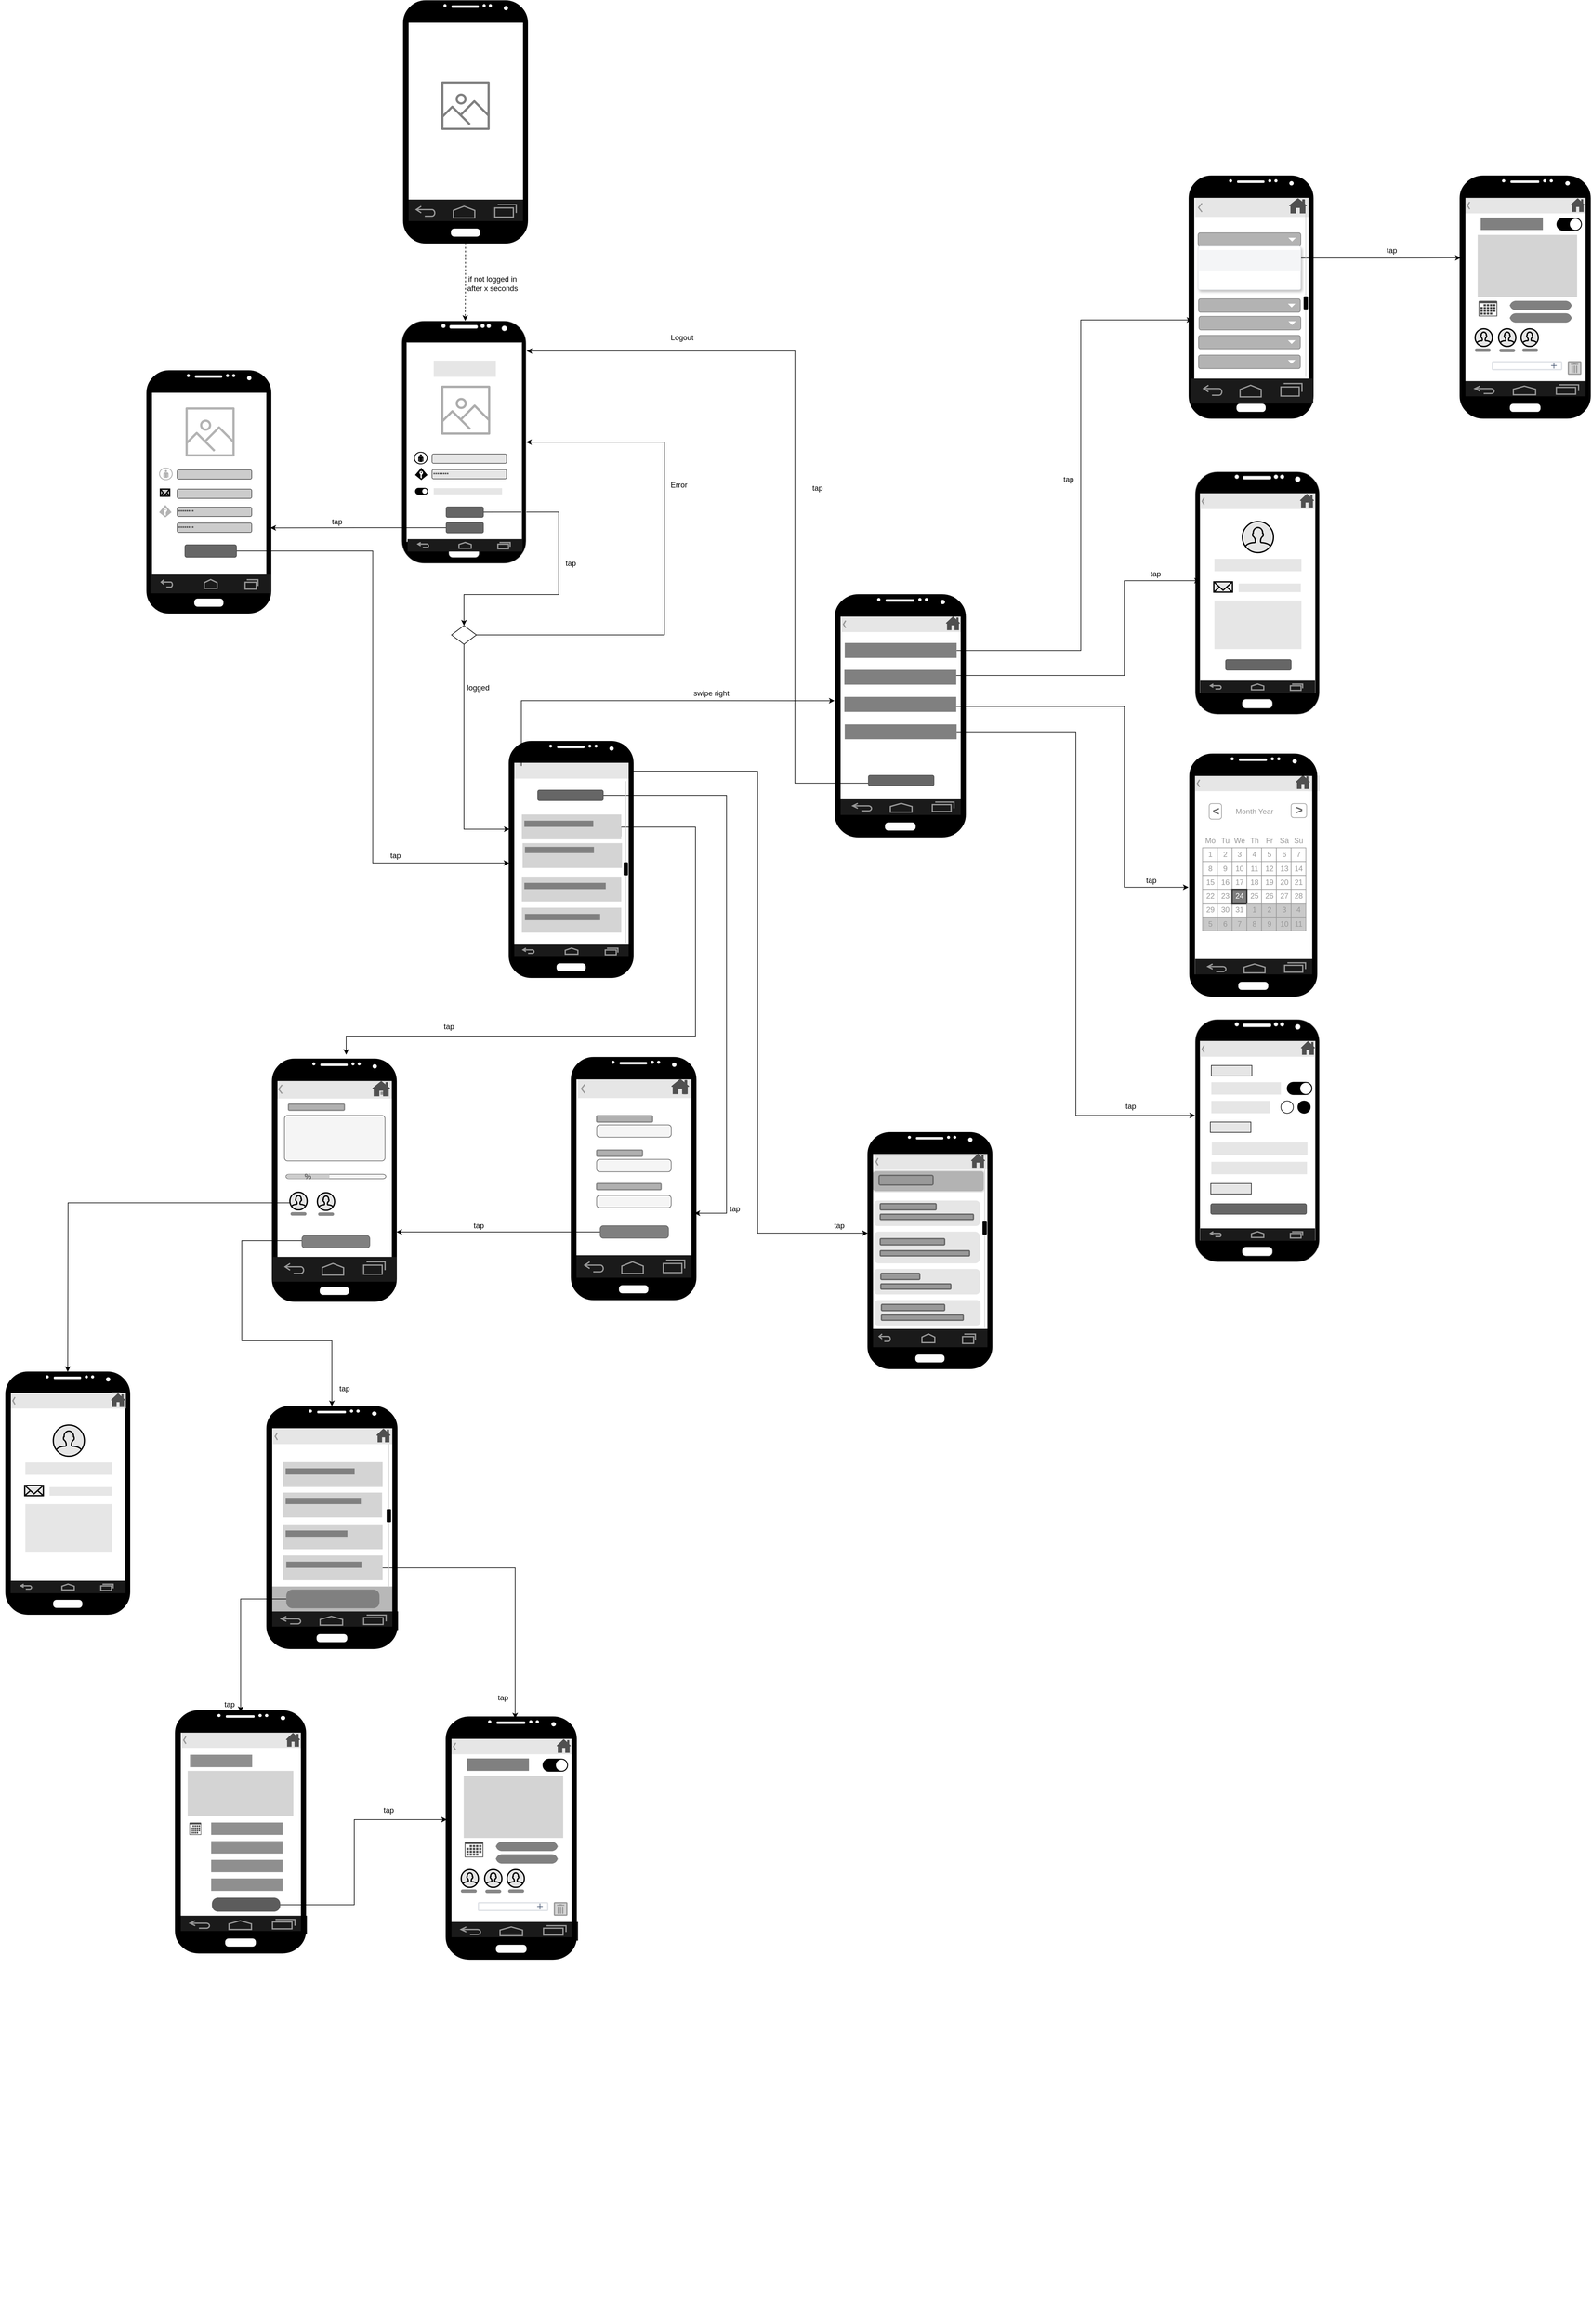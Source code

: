 <mxfile version="14.6.13" type="device"><diagram id="mJgy_B5o7kstJbx2tVkM" name="Page-1"><mxGraphModel dx="2560" dy="2649" grid="1" gridSize="10" guides="1" tooltips="1" connect="1" arrows="1" fold="1" page="1" pageScale="1" pageWidth="827" pageHeight="1169" math="0" shadow="0"><root><mxCell id="0"/><mxCell id="1" parent="0"/><mxCell id="5UeQckS2qAZuuj5sRDe3-34" style="edgeStyle=orthogonalEdgeStyle;rounded=0;orthogonalLoop=1;jettySize=auto;html=1;entryX=0.5;entryY=0;entryDx=0;entryDy=0;exitX=1;exitY=0.5;exitDx=0;exitDy=0;" parent="1" source="CeGp2-AOr8juGkW81cek-4" target="5UeQckS2qAZuuj5sRDe3-33" edge="1"><mxGeometry relative="1" as="geometry"><Array as="points"><mxPoint x="1310" y="-343"/><mxPoint x="1310" y="-210"/><mxPoint x="1158" y="-210"/></Array></mxGeometry></mxCell><mxCell id="CeGp2-AOr8juGkW81cek-1" value="" style="verticalLabelPosition=bottom;verticalAlign=top;html=1;shadow=0;dashed=0;strokeWidth=1;shape=mxgraph.android.phone2;strokeColor=#c0c0c0;fillColor=#000000;" parent="1" vertex="1"><mxGeometry x="1057.5" y="-650" width="200" height="390" as="geometry"/></mxCell><mxCell id="CeGp2-AOr8juGkW81cek-2" value="" style="outlineConnect=0;fontColor=#232F3E;gradientColor=none;strokeColor=none;dashed=0;verticalLabelPosition=bottom;verticalAlign=top;align=center;html=1;fontSize=12;fontStyle=0;aspect=fixed;pointerEvents=1;shape=mxgraph.aws4.container_registry_image;fillColor=#ADADAD;" parent="1" vertex="1"><mxGeometry x="1120.84" y="-546" width="79" height="79" as="geometry"/></mxCell><mxCell id="CeGp2-AOr8juGkW81cek-3" value="" style="text;align=center;fontStyle=1;verticalAlign=middle;spacingLeft=3;spacingRight=3;strokeColor=none;rotatable=0;points=[[0,0.5],[1,0.5]];portConstraint=eastwest;fillColor=#E6E6E6;" parent="1" vertex="1"><mxGeometry x="1108.84" y="-586" width="100" height="26" as="geometry"/></mxCell><mxCell id="5UeQckS2qAZuuj5sRDe3-32" style="edgeStyle=orthogonalEdgeStyle;rounded=0;orthogonalLoop=1;jettySize=auto;html=1;entryX=0.995;entryY=0.648;entryDx=0;entryDy=0;entryPerimeter=0;exitX=0;exitY=0.5;exitDx=0;exitDy=0;" parent="1" source="s09DPIcynEfueG1FQe0V-361" target="5UeQckS2qAZuuj5sRDe3-18" edge="1"><mxGeometry relative="1" as="geometry"><Array as="points"/></mxGeometry></mxCell><mxCell id="CeGp2-AOr8juGkW81cek-4" value="" style="rounded=1;html=1;shadow=0;dashed=0;whiteSpace=wrap;fontSize=10;fillColor=#666666;align=center;strokeColor=#4D4D4D;fontColor=#ffffff;" parent="1" vertex="1"><mxGeometry x="1128.84" y="-351" width="60" height="16.88" as="geometry"/></mxCell><mxCell id="CeGp2-AOr8juGkW81cek-7" value="" style="verticalLabelPosition=bottom;html=1;strokeColor=#ffffff;verticalAlign=top;align=center;points=[[0,0.5,0],[0.125,0.25,0],[0.25,0,0],[0.5,0,0],[0.75,0,0],[0.875,0.25,0],[1,0.5,0],[0.875,0.75,0],[0.75,1,0],[0.5,1,0],[0.125,0.75,0]];pointerEvents=1;shape=mxgraph.cisco_safe.compositeIcon;bgIcon=ellipse;resIcon=mxgraph.cisco_safe.design.user;fillColor=#000000;" parent="1" vertex="1"><mxGeometry x="1077.09" y="-439.5" width="21.75" height="20" as="geometry"/></mxCell><mxCell id="CeGp2-AOr8juGkW81cek-8" value="********" style="strokeWidth=1;html=1;shadow=0;dashed=0;shape=mxgraph.ios.iTextInput;strokeColor=#444444;align=left;buttonText=;fontSize=8;fillColor=#E6E6E6;" parent="1" vertex="1"><mxGeometry x="1106.09" y="-411" width="120" height="15" as="geometry"/></mxCell><mxCell id="CeGp2-AOr8juGkW81cek-9" value="" style="strokeWidth=1;html=1;shadow=0;dashed=0;shape=mxgraph.ios.iTextInput;strokeColor=#444444;align=left;buttonText=;fontSize=8;fillColor=#E6E6E6;" parent="1" vertex="1"><mxGeometry x="1106.09" y="-436" width="120" height="15" as="geometry"/></mxCell><mxCell id="CeGp2-AOr8juGkW81cek-11" value="" style="text;html=1;align=center;fillColor=#E6E6E6;" parent="1" vertex="1"><mxGeometry x="1108.84" y="-381" width="110" height="10" as="geometry"/></mxCell><mxCell id="CeGp2-AOr8juGkW81cek-13" value="" style="html=1;verticalLabelPosition=bottom;labelBackgroundColor=#ffffff;verticalAlign=top;shadow=0;dashed=0;strokeWidth=1;shape=mxgraph.ios7ui.onOffButton;buttonState=on;strokeColor2=#aaaaaa;fillColor2=#ffffff;fillColor=#000000;" parent="1" vertex="1"><mxGeometry x="1079.34" y="-381" width="17.25" height="10" as="geometry"/></mxCell><mxCell id="CeGp2-AOr8juGkW81cek-14" value="" style="verticalLabelPosition=bottom;verticalAlign=top;html=1;shadow=0;dashed=0;strokeWidth=2;shape=mxgraph.android.navigation_bar_1_landscape;fillColor=#1A1A1A;strokeColor=#999999;" parent="1" vertex="1"><mxGeometry x="1066.84" y="-299.09" width="185" height="20" as="geometry"/></mxCell><mxCell id="CeGp2-AOr8juGkW81cek-16" value="" style="verticalLabelPosition=bottom;html=1;verticalAlign=top;align=center;strokeColor=none;shape=mxgraph.azure.access_control;fillColor=#000000;" parent="1" vertex="1"><mxGeometry x="1078.84" y="-414" width="20" height="20" as="geometry"/></mxCell><mxCell id="B6cy0vlBn4W3-4YLsM3O-7" value="" style="verticalLabelPosition=bottom;verticalAlign=top;html=1;shadow=0;dashed=0;strokeWidth=1;shape=mxgraph.android.phone2;strokeColor=#c0c0c0;fillColor=#000000;" parent="1" vertex="1"><mxGeometry x="2334" y="-407.4" width="200" height="390" as="geometry"/></mxCell><mxCell id="B6cy0vlBn4W3-4YLsM3O-8" value="" style="verticalLabelPosition=bottom;verticalAlign=top;html=1;shadow=0;dashed=0;strokeWidth=2;shape=mxgraph.android.navigation_bar_1_landscape;fillColor=#1A1A1A;strokeColor=#999999;" parent="1" vertex="1"><mxGeometry x="2342" y="-71.4" width="185" height="20" as="geometry"/></mxCell><mxCell id="B6cy0vlBn4W3-4YLsM3O-9" value="" style="verticalLabelPosition=bottom;verticalAlign=top;html=1;shadow=0;dashed=0;strokeWidth=1;shape=mxgraph.android.phone2;strokeColor=#c0c0c0;fillColor=#000000;" parent="1" vertex="1"><mxGeometry x="2334" y="473.19" width="200" height="390" as="geometry"/></mxCell><mxCell id="B6cy0vlBn4W3-4YLsM3O-10" value="" style="verticalLabelPosition=bottom;verticalAlign=top;html=1;shadow=0;dashed=0;strokeWidth=2;shape=mxgraph.android.navigation_bar_1_landscape;fillColor=#1A1A1A;strokeColor=#999999;" parent="1" vertex="1"><mxGeometry x="2342" y="809.19" width="185" height="20" as="geometry"/></mxCell><mxCell id="B6cy0vlBn4W3-4YLsM3O-13" value="" style="verticalLabelPosition=bottom;verticalAlign=top;html=1;shadow=0;dashed=0;strokeWidth=1;shape=mxgraph.android.phone2;fillColor=#000000;" parent="1" vertex="1"><mxGeometry x="420" y="1040" width="200" height="390" as="geometry"/></mxCell><mxCell id="B6cy0vlBn4W3-4YLsM3O-14" value="" style="verticalLabelPosition=bottom;verticalAlign=top;html=1;shadow=0;dashed=0;strokeWidth=2;shape=mxgraph.android.navigation_bar_1_landscape;fillColor=#1A1A1A;strokeColor=#999999;" parent="1" vertex="1"><mxGeometry x="428" y="1376" width="185" height="20" as="geometry"/></mxCell><mxCell id="B6cy0vlBn4W3-4YLsM3O-15" value="" style="html=1;verticalLabelPosition=bottom;align=center;labelBackgroundColor=#ffffff;verticalAlign=top;strokeWidth=2;shadow=0;dashed=0;shape=mxgraph.ios7.icons.user;fillColor=#E6E6E6;" parent="1" vertex="1"><mxGeometry x="2410" y="-327.4" width="50" height="50" as="geometry"/></mxCell><mxCell id="B6cy0vlBn4W3-4YLsM3O-16" value="" style="text;html=1;align=center;fillColor=#E6E6E6;" parent="1" vertex="1"><mxGeometry x="2365" y="-267.4" width="140" height="20" as="geometry"/></mxCell><mxCell id="B6cy0vlBn4W3-4YLsM3O-18" value="" style="strokeWidth=1;html=1;shadow=0;dashed=0;shape=mxgraph.android.action_bar_landscape;fillColor=#E6E6E6;strokeColor=#c0c0c0;strokeWidth=2;" parent="1" vertex="1"><mxGeometry x="2342" y="-372.4" width="185" height="25" as="geometry"/></mxCell><mxCell id="B6cy0vlBn4W3-4YLsM3O-19" value="" style="text;html=1;align=center;fillColor=#E6E6E6;" parent="1" vertex="1"><mxGeometry x="2404" y="-227.65" width="100" height="13.75" as="geometry"/></mxCell><mxCell id="B6cy0vlBn4W3-4YLsM3O-20" value="" style="rounded=1;html=1;shadow=0;dashed=0;whiteSpace=wrap;fontSize=10;align=center;fontColor=#ffffff;fillColor=#E6E6E6;strokeColor=none;" parent="1" vertex="1"><mxGeometry x="2504" y="-372.4" width="16.5" height="25" as="geometry"/></mxCell><mxCell id="B6cy0vlBn4W3-4YLsM3O-23" value="" style="text;html=1;align=center;fillColor=#E6E6E6;" parent="1" vertex="1"><mxGeometry x="2365" y="-200.4" width="140" height="78" as="geometry"/></mxCell><mxCell id="B6cy0vlBn4W3-4YLsM3O-24" value="" style="html=1;verticalLabelPosition=bottom;align=center;labelBackgroundColor=#ffffff;verticalAlign=top;strokeWidth=2;shadow=0;dashed=0;shape=mxgraph.ios7.icons.mail;fillColor=#E6E6E6;" parent="1" vertex="1"><mxGeometry x="2364" y="-230.4" width="30" height="16.5" as="geometry"/></mxCell><mxCell id="B6cy0vlBn4W3-4YLsM3O-25" value="" style="rounded=1;html=1;shadow=0;dashed=0;whiteSpace=wrap;fontSize=10;fillColor=#666666;align=center;strokeColor=#4D4D4D;fontColor=#ffffff;" parent="1" vertex="1"><mxGeometry x="2383" y="-105.4" width="105.5" height="16.88" as="geometry"/></mxCell><mxCell id="B6cy0vlBn4W3-4YLsM3O-26" value="" style="strokeWidth=1;html=1;shadow=0;dashed=0;shape=mxgraph.android.action_bar_landscape;fillColor=#E6E6E6;strokeColor=#c0c0c0;strokeWidth=2;" parent="1" vertex="1"><mxGeometry x="2342" y="508.19" width="185" height="25" as="geometry"/></mxCell><mxCell id="B6cy0vlBn4W3-4YLsM3O-27" value="" style="rounded=1;html=1;shadow=0;dashed=0;whiteSpace=wrap;fontSize=10;align=center;fontColor=#ffffff;fillColor=#E6E6E6;strokeColor=none;" parent="1" vertex="1"><mxGeometry x="2504" y="508.19" width="16.5" height="25" as="geometry"/></mxCell><mxCell id="B6cy0vlBn4W3-4YLsM3O-31" value="" style="text;html=1;align=center;fillColor=#E6E6E6;" parent="1" vertex="1"><mxGeometry x="2360" y="574.19" width="112" height="20" as="geometry"/></mxCell><mxCell id="B6cy0vlBn4W3-4YLsM3O-32" value="" style="whiteSpace=wrap;html=1;shadow=0;dashed=0;fontSize=10;align=left;strokeColor=#1A1A1A;fontColor=#FFFFFF;fillColor=#E6E6E6;" parent="1" vertex="1"><mxGeometry x="2360" y="547.31" width="65.3" height="16.88" as="geometry"/></mxCell><mxCell id="B6cy0vlBn4W3-4YLsM3O-33" value="" style="text;html=1;align=center;fillColor=#E6E6E6;" parent="1" vertex="1"><mxGeometry x="2360" y="604.19" width="94" height="20" as="geometry"/></mxCell><mxCell id="B6cy0vlBn4W3-4YLsM3O-34" value="" style="html=1;verticalLabelPosition=bottom;labelBackgroundColor=#ffffff;verticalAlign=top;shadow=0;dashed=0;strokeWidth=1;shape=mxgraph.ios7ui.onOffButton;buttonState=on;strokeColor2=#aaaaaa;fillColor2=#ffffff;fillColor=#000000;" parent="1" vertex="1"><mxGeometry x="2482" y="574.19" width="17.25" height="20" as="geometry"/></mxCell><mxCell id="B6cy0vlBn4W3-4YLsM3O-35" value="" style="ellipse;whiteSpace=wrap;html=1;aspect=fixed;" parent="1" vertex="1"><mxGeometry x="2472" y="604.19" width="20" height="20" as="geometry"/></mxCell><mxCell id="B6cy0vlBn4W3-4YLsM3O-37" value="" style="ellipse;whiteSpace=wrap;html=1;aspect=fixed;fillColor=#000000;" parent="1" vertex="1"><mxGeometry x="2499.25" y="604.19" width="20" height="20" as="geometry"/></mxCell><mxCell id="B6cy0vlBn4W3-4YLsM3O-38" value="" style="whiteSpace=wrap;html=1;shadow=0;dashed=0;fontSize=10;align=left;strokeColor=#1A1A1A;fontColor=#FFFFFF;fillColor=#E6E6E6;" parent="1" vertex="1"><mxGeometry x="2358.37" y="638.13" width="65.3" height="16.88" as="geometry"/></mxCell><mxCell id="B6cy0vlBn4W3-4YLsM3O-42" value="" style="text;html=1;align=center;fillColor=#E6E6E6;" parent="1" vertex="1"><mxGeometry x="2360.75" y="671.06" width="154" height="20" as="geometry"/></mxCell><mxCell id="B6cy0vlBn4W3-4YLsM3O-43" value="" style="text;html=1;align=center;fillColor=#E6E6E6;" parent="1" vertex="1"><mxGeometry x="2360" y="702.19" width="154" height="20" as="geometry"/></mxCell><mxCell id="B6cy0vlBn4W3-4YLsM3O-44" value="" style="rounded=1;html=1;shadow=0;dashed=0;whiteSpace=wrap;fontSize=10;fillColor=#666666;align=center;strokeColor=#4D4D4D;fontColor=#ffffff;" parent="1" vertex="1"><mxGeometry x="2359.12" y="769.68" width="154" height="16.88" as="geometry"/></mxCell><mxCell id="OlyOM2cqODuubaKyRLjJ-5" value="" style="strokeWidth=1;html=1;shadow=0;dashed=0;shape=mxgraph.android.action_bar_landscape;fillColor=#E6E6E6;strokeColor=#c0c0c0;strokeWidth=2;" parent="1" vertex="1"><mxGeometry x="428.5" y="1074" width="185" height="25" as="geometry"/></mxCell><mxCell id="OlyOM2cqODuubaKyRLjJ-6" value="" style="rounded=1;html=1;shadow=0;dashed=0;whiteSpace=wrap;fontSize=10;align=center;fontColor=#ffffff;fillColor=#E6E6E6;strokeColor=none;" parent="1" vertex="1"><mxGeometry x="589.5" y="1073" width="16.5" height="25" as="geometry"/></mxCell><mxCell id="OlyOM2cqODuubaKyRLjJ-19" value="" style="html=1;verticalLabelPosition=bottom;align=center;labelBackgroundColor=#ffffff;verticalAlign=top;strokeWidth=2;shadow=0;dashed=0;shape=mxgraph.ios7.icons.user;fillColor=#E6E6E6;" parent="1" vertex="1"><mxGeometry x="496.75" y="1125.5" width="50" height="50" as="geometry"/></mxCell><mxCell id="OlyOM2cqODuubaKyRLjJ-20" value="" style="text;html=1;align=center;fillColor=#E6E6E6;" parent="1" vertex="1"><mxGeometry x="451.75" y="1185.5" width="140" height="20" as="geometry"/></mxCell><mxCell id="OlyOM2cqODuubaKyRLjJ-21" value="" style="text;html=1;align=center;fillColor=#E6E6E6;" parent="1" vertex="1"><mxGeometry x="490.75" y="1225.25" width="100" height="13.75" as="geometry"/></mxCell><mxCell id="OlyOM2cqODuubaKyRLjJ-22" value="" style="text;html=1;align=center;fillColor=#E6E6E6;" parent="1" vertex="1"><mxGeometry x="451.75" y="1252.5" width="140" height="78" as="geometry"/></mxCell><mxCell id="OlyOM2cqODuubaKyRLjJ-23" value="" style="html=1;verticalLabelPosition=bottom;align=center;labelBackgroundColor=#ffffff;verticalAlign=top;strokeWidth=2;shadow=0;dashed=0;shape=mxgraph.ios7.icons.mail;fillColor=#E6E6E6;" parent="1" vertex="1"><mxGeometry x="450.75" y="1222.5" width="30" height="16.5" as="geometry"/></mxCell><mxCell id="s09DPIcynEfueG1FQe0V-86" value="" style="strokeWidth=1;shadow=0;dashed=0;align=center;html=1;shape=mxgraph.mockup.forms.rrect;rSize=5;movableLabel=0;strokeColor=none;fillColor=none;" parent="1" vertex="1"><mxGeometry x="2334" y="143.69" width="190" height="195" as="geometry"/></mxCell><mxCell id="s09DPIcynEfueG1FQe0V-87" value="Mo" style="strokeWidth=1;shadow=0;dashed=0;align=center;html=1;shape=mxgraph.mockup.forms.anchor;fontColor=#999999;" parent="s09DPIcynEfueG1FQe0V-86" vertex="1"><mxGeometry x="11.875" y="31.2" width="23.75" height="22.286" as="geometry"/></mxCell><mxCell id="s09DPIcynEfueG1FQe0V-88" value="Tu" style="strokeWidth=1;shadow=0;dashed=0;align=center;html=1;shape=mxgraph.mockup.forms.anchor;fontColor=#999999;" parent="s09DPIcynEfueG1FQe0V-86" vertex="1"><mxGeometry x="35.625" y="31.2" width="23.75" height="22.286" as="geometry"/></mxCell><mxCell id="s09DPIcynEfueG1FQe0V-89" value="We" style="strokeWidth=1;shadow=0;dashed=0;align=center;html=1;shape=mxgraph.mockup.forms.anchor;fontColor=#999999;" parent="s09DPIcynEfueG1FQe0V-86" vertex="1"><mxGeometry x="59.375" y="31.2" width="23.75" height="22.286" as="geometry"/></mxCell><mxCell id="s09DPIcynEfueG1FQe0V-90" value="Th" style="strokeWidth=1;shadow=0;dashed=0;align=center;html=1;shape=mxgraph.mockup.forms.anchor;fontColor=#999999;direction=south;" parent="s09DPIcynEfueG1FQe0V-86" vertex="1"><mxGeometry x="83.125" y="31.2" width="23.75" height="22.286" as="geometry"/></mxCell><mxCell id="s09DPIcynEfueG1FQe0V-91" value="Fr" style="strokeWidth=1;shadow=0;dashed=0;align=center;html=1;shape=mxgraph.mockup.forms.anchor;fontColor=#999999;" parent="s09DPIcynEfueG1FQe0V-86" vertex="1"><mxGeometry x="106.875" y="31.2" width="23.75" height="22.286" as="geometry"/></mxCell><mxCell id="s09DPIcynEfueG1FQe0V-92" value="Sa" style="strokeWidth=1;shadow=0;dashed=0;align=center;html=1;shape=mxgraph.mockup.forms.anchor;fontColor=#999999;" parent="s09DPIcynEfueG1FQe0V-86" vertex="1"><mxGeometry x="130.625" y="31.2" width="23.75" height="22.286" as="geometry"/></mxCell><mxCell id="s09DPIcynEfueG1FQe0V-93" value="Su" style="strokeWidth=1;shadow=0;dashed=0;align=center;html=1;shape=mxgraph.mockup.forms.anchor;fontColor=#999999;" parent="s09DPIcynEfueG1FQe0V-86" vertex="1"><mxGeometry x="154.375" y="31.2" width="23.75" height="22.286" as="geometry"/></mxCell><mxCell id="s09DPIcynEfueG1FQe0V-94" value="1" style="strokeWidth=1;shadow=0;dashed=0;align=center;html=1;shape=mxgraph.mockup.forms.rrect;rSize=0;strokeColor=#999999;fontColor=#999999;" parent="s09DPIcynEfueG1FQe0V-86" vertex="1"><mxGeometry x="11.875" y="53.486" width="23.75" height="22.286" as="geometry"/></mxCell><mxCell id="s09DPIcynEfueG1FQe0V-95" value="2" style="strokeWidth=1;shadow=0;dashed=0;align=center;html=1;shape=mxgraph.mockup.forms.rrect;rSize=0;strokeColor=#999999;fontColor=#999999;" parent="s09DPIcynEfueG1FQe0V-86" vertex="1"><mxGeometry x="35.625" y="53.486" width="23.75" height="22.286" as="geometry"/></mxCell><mxCell id="s09DPIcynEfueG1FQe0V-96" value="3" style="strokeWidth=1;shadow=0;dashed=0;align=center;html=1;shape=mxgraph.mockup.forms.rrect;rSize=0;strokeColor=#999999;fontColor=#999999;" parent="s09DPIcynEfueG1FQe0V-86" vertex="1"><mxGeometry x="59.375" y="53.486" width="23.75" height="22.286" as="geometry"/></mxCell><mxCell id="s09DPIcynEfueG1FQe0V-97" value="4" style="strokeWidth=1;shadow=0;dashed=0;align=center;html=1;shape=mxgraph.mockup.forms.rrect;rSize=0;strokeColor=#999999;fontColor=#999999;" parent="s09DPIcynEfueG1FQe0V-86" vertex="1"><mxGeometry x="83.125" y="53.486" width="23.75" height="22.286" as="geometry"/></mxCell><mxCell id="s09DPIcynEfueG1FQe0V-98" value="5" style="strokeWidth=1;shadow=0;dashed=0;align=center;html=1;shape=mxgraph.mockup.forms.rrect;rSize=0;strokeColor=#999999;fontColor=#999999;" parent="s09DPIcynEfueG1FQe0V-86" vertex="1"><mxGeometry x="106.875" y="53.486" width="23.75" height="22.286" as="geometry"/></mxCell><mxCell id="s09DPIcynEfueG1FQe0V-99" value="6" style="strokeWidth=1;shadow=0;dashed=0;align=center;html=1;shape=mxgraph.mockup.forms.rrect;rSize=0;strokeColor=#999999;fontColor=#999999;" parent="s09DPIcynEfueG1FQe0V-86" vertex="1"><mxGeometry x="130.625" y="53.486" width="23.75" height="22.286" as="geometry"/></mxCell><mxCell id="s09DPIcynEfueG1FQe0V-100" value="7" style="strokeWidth=1;shadow=0;dashed=0;align=center;html=1;shape=mxgraph.mockup.forms.rrect;rSize=0;strokeColor=#999999;fontColor=#999999;" parent="s09DPIcynEfueG1FQe0V-86" vertex="1"><mxGeometry x="154.375" y="53.486" width="23.75" height="22.286" as="geometry"/></mxCell><mxCell id="s09DPIcynEfueG1FQe0V-101" value="8" style="strokeWidth=1;shadow=0;dashed=0;align=center;html=1;shape=mxgraph.mockup.forms.rrect;rSize=0;strokeColor=#999999;fontColor=#999999;" parent="s09DPIcynEfueG1FQe0V-86" vertex="1"><mxGeometry x="11.875" y="75.771" width="23.75" height="22.286" as="geometry"/></mxCell><mxCell id="s09DPIcynEfueG1FQe0V-102" value="9" style="strokeWidth=1;shadow=0;dashed=0;align=center;html=1;shape=mxgraph.mockup.forms.rrect;rSize=0;strokeColor=#999999;fontColor=#999999;" parent="s09DPIcynEfueG1FQe0V-86" vertex="1"><mxGeometry x="35.625" y="75.771" width="23.75" height="22.286" as="geometry"/></mxCell><mxCell id="s09DPIcynEfueG1FQe0V-103" value="10" style="strokeWidth=1;shadow=0;dashed=0;align=center;html=1;shape=mxgraph.mockup.forms.rrect;rSize=0;strokeColor=#999999;fontColor=#999999;" parent="s09DPIcynEfueG1FQe0V-86" vertex="1"><mxGeometry x="59.375" y="75.771" width="23.75" height="22.286" as="geometry"/></mxCell><mxCell id="s09DPIcynEfueG1FQe0V-104" value="11" style="strokeWidth=1;shadow=0;dashed=0;align=center;html=1;shape=mxgraph.mockup.forms.rrect;rSize=0;strokeColor=#999999;fontColor=#999999;" parent="s09DPIcynEfueG1FQe0V-86" vertex="1"><mxGeometry x="83.125" y="75.771" width="23.75" height="22.286" as="geometry"/></mxCell><mxCell id="s09DPIcynEfueG1FQe0V-105" value="12" style="strokeWidth=1;shadow=0;dashed=0;align=center;html=1;shape=mxgraph.mockup.forms.rrect;rSize=0;strokeColor=#999999;fontColor=#999999;" parent="s09DPIcynEfueG1FQe0V-86" vertex="1"><mxGeometry x="106.875" y="75.771" width="23.75" height="22.286" as="geometry"/></mxCell><mxCell id="s09DPIcynEfueG1FQe0V-106" value="13" style="strokeWidth=1;shadow=0;dashed=0;align=center;html=1;shape=mxgraph.mockup.forms.rrect;rSize=0;strokeColor=#999999;fontColor=#999999;" parent="s09DPIcynEfueG1FQe0V-86" vertex="1"><mxGeometry x="130.625" y="75.771" width="23.75" height="22.286" as="geometry"/></mxCell><mxCell id="s09DPIcynEfueG1FQe0V-107" value="14" style="strokeWidth=1;shadow=0;dashed=0;align=center;html=1;shape=mxgraph.mockup.forms.rrect;rSize=0;strokeColor=#999999;fontColor=#999999;" parent="s09DPIcynEfueG1FQe0V-86" vertex="1"><mxGeometry x="154.375" y="75.771" width="23.75" height="22.286" as="geometry"/></mxCell><mxCell id="s09DPIcynEfueG1FQe0V-108" value="15" style="strokeWidth=1;shadow=0;dashed=0;align=center;html=1;shape=mxgraph.mockup.forms.rrect;rSize=0;strokeColor=#999999;fontColor=#999999;" parent="s09DPIcynEfueG1FQe0V-86" vertex="1"><mxGeometry x="11.875" y="98.057" width="23.75" height="22.286" as="geometry"/></mxCell><mxCell id="s09DPIcynEfueG1FQe0V-109" value="16" style="strokeWidth=1;shadow=0;dashed=0;align=center;html=1;shape=mxgraph.mockup.forms.rrect;rSize=0;strokeColor=#999999;fontColor=#999999;" parent="s09DPIcynEfueG1FQe0V-86" vertex="1"><mxGeometry x="35.625" y="98.057" width="23.75" height="22.286" as="geometry"/></mxCell><mxCell id="s09DPIcynEfueG1FQe0V-110" value="17" style="strokeWidth=1;shadow=0;dashed=0;align=center;html=1;shape=mxgraph.mockup.forms.rrect;rSize=0;strokeColor=#999999;fontColor=#999999;" parent="s09DPIcynEfueG1FQe0V-86" vertex="1"><mxGeometry x="59.375" y="98.057" width="23.75" height="22.286" as="geometry"/></mxCell><mxCell id="s09DPIcynEfueG1FQe0V-111" value="18" style="strokeWidth=1;shadow=0;dashed=0;align=center;html=1;shape=mxgraph.mockup.forms.rrect;rSize=0;strokeColor=#999999;fontColor=#999999;" parent="s09DPIcynEfueG1FQe0V-86" vertex="1"><mxGeometry x="83.125" y="98.057" width="23.75" height="22.286" as="geometry"/></mxCell><mxCell id="s09DPIcynEfueG1FQe0V-112" value="19" style="strokeWidth=1;shadow=0;dashed=0;align=center;html=1;shape=mxgraph.mockup.forms.rrect;rSize=0;strokeColor=#999999;fontColor=#999999;" parent="s09DPIcynEfueG1FQe0V-86" vertex="1"><mxGeometry x="106.875" y="98.057" width="23.75" height="22.286" as="geometry"/></mxCell><mxCell id="s09DPIcynEfueG1FQe0V-113" value="20" style="strokeWidth=1;shadow=0;dashed=0;align=center;html=1;shape=mxgraph.mockup.forms.rrect;rSize=0;strokeColor=#999999;fontColor=#999999;" parent="s09DPIcynEfueG1FQe0V-86" vertex="1"><mxGeometry x="130.625" y="98.057" width="23.75" height="22.286" as="geometry"/></mxCell><mxCell id="s09DPIcynEfueG1FQe0V-114" value="21" style="strokeWidth=1;shadow=0;dashed=0;align=center;html=1;shape=mxgraph.mockup.forms.rrect;rSize=0;strokeColor=#999999;fontColor=#999999;" parent="s09DPIcynEfueG1FQe0V-86" vertex="1"><mxGeometry x="154.375" y="98.057" width="23.75" height="22.286" as="geometry"/></mxCell><mxCell id="s09DPIcynEfueG1FQe0V-115" value="22" style="strokeWidth=1;shadow=0;dashed=0;align=center;html=1;shape=mxgraph.mockup.forms.rrect;rSize=0;strokeColor=#999999;fontColor=#999999;" parent="s09DPIcynEfueG1FQe0V-86" vertex="1"><mxGeometry x="11.875" y="120.343" width="23.75" height="22.286" as="geometry"/></mxCell><mxCell id="s09DPIcynEfueG1FQe0V-116" value="23" style="strokeWidth=1;shadow=0;dashed=0;align=center;html=1;shape=mxgraph.mockup.forms.rrect;rSize=0;strokeColor=#999999;fontColor=#999999;" parent="s09DPIcynEfueG1FQe0V-86" vertex="1"><mxGeometry x="35.625" y="120.343" width="23.75" height="22.286" as="geometry"/></mxCell><mxCell id="s09DPIcynEfueG1FQe0V-117" value="25" style="strokeWidth=1;shadow=0;dashed=0;align=center;html=1;shape=mxgraph.mockup.forms.rrect;rSize=0;strokeColor=#999999;fontColor=#999999;" parent="s09DPIcynEfueG1FQe0V-86" vertex="1"><mxGeometry x="83.125" y="120.343" width="23.75" height="22.286" as="geometry"/></mxCell><mxCell id="s09DPIcynEfueG1FQe0V-118" value="26" style="strokeWidth=1;shadow=0;dashed=0;align=center;html=1;shape=mxgraph.mockup.forms.rrect;rSize=0;strokeColor=#999999;fontColor=#999999;" parent="s09DPIcynEfueG1FQe0V-86" vertex="1"><mxGeometry x="106.875" y="120.343" width="23.75" height="22.286" as="geometry"/></mxCell><mxCell id="s09DPIcynEfueG1FQe0V-119" value="27" style="strokeWidth=1;shadow=0;dashed=0;align=center;html=1;shape=mxgraph.mockup.forms.rrect;rSize=0;strokeColor=#999999;fontColor=#999999;" parent="s09DPIcynEfueG1FQe0V-86" vertex="1"><mxGeometry x="130.625" y="120.343" width="23.75" height="22.286" as="geometry"/></mxCell><mxCell id="s09DPIcynEfueG1FQe0V-120" value="28" style="strokeWidth=1;shadow=0;dashed=0;align=center;html=1;shape=mxgraph.mockup.forms.rrect;rSize=0;strokeColor=#999999;fontColor=#999999;" parent="s09DPIcynEfueG1FQe0V-86" vertex="1"><mxGeometry x="154.375" y="120.343" width="23.75" height="22.286" as="geometry"/></mxCell><mxCell id="s09DPIcynEfueG1FQe0V-121" value="29" style="strokeWidth=1;shadow=0;dashed=0;align=center;html=1;shape=mxgraph.mockup.forms.rrect;rSize=0;strokeColor=#999999;fontColor=#999999;" parent="s09DPIcynEfueG1FQe0V-86" vertex="1"><mxGeometry x="11.875" y="142.629" width="23.75" height="22.286" as="geometry"/></mxCell><mxCell id="s09DPIcynEfueG1FQe0V-122" value="30" style="strokeWidth=1;shadow=0;dashed=0;align=center;html=1;shape=mxgraph.mockup.forms.rrect;rSize=0;strokeColor=#999999;fontColor=#999999;" parent="s09DPIcynEfueG1FQe0V-86" vertex="1"><mxGeometry x="35.625" y="142.629" width="23.75" height="22.286" as="geometry"/></mxCell><mxCell id="s09DPIcynEfueG1FQe0V-123" value="31" style="strokeWidth=1;shadow=0;dashed=0;align=center;html=1;shape=mxgraph.mockup.forms.rrect;rSize=0;strokeColor=#999999;fontColor=#999999;" parent="s09DPIcynEfueG1FQe0V-86" vertex="1"><mxGeometry x="59.375" y="142.629" width="23.75" height="22.286" as="geometry"/></mxCell><mxCell id="s09DPIcynEfueG1FQe0V-124" value="1" style="strokeWidth=1;shadow=0;dashed=0;align=center;html=1;shape=mxgraph.mockup.forms.rrect;rSize=0;strokeColor=#999999;fontColor=#999999;fillColor=#ddeeff;" parent="s09DPIcynEfueG1FQe0V-86" vertex="1"><mxGeometry x="83.125" y="142.629" width="23.75" height="22.286" as="geometry"/></mxCell><mxCell id="s09DPIcynEfueG1FQe0V-125" value="2" style="strokeWidth=1;shadow=0;dashed=0;align=center;html=1;shape=mxgraph.mockup.forms.rrect;rSize=0;strokeColor=#999999;fontColor=#999999;fillColor=#C9C9C9;" parent="s09DPIcynEfueG1FQe0V-86" vertex="1"><mxGeometry x="106.875" y="142.629" width="23.75" height="22.286" as="geometry"/></mxCell><mxCell id="s09DPIcynEfueG1FQe0V-126" value="3" style="strokeWidth=1;shadow=0;dashed=0;align=center;html=1;shape=mxgraph.mockup.forms.rrect;rSize=0;strokeColor=#999999;fontColor=#999999;fillColor=#ddeeff;" parent="s09DPIcynEfueG1FQe0V-86" vertex="1"><mxGeometry x="130.625" y="142.629" width="23.75" height="22.286" as="geometry"/></mxCell><mxCell id="s09DPIcynEfueG1FQe0V-127" value="4" style="strokeWidth=1;shadow=0;dashed=0;align=center;html=1;shape=mxgraph.mockup.forms.rrect;rSize=0;strokeColor=#999999;fontColor=#999999;fillColor=#C9C9C9;" parent="s09DPIcynEfueG1FQe0V-86" vertex="1"><mxGeometry x="154.375" y="142.629" width="23.75" height="22.286" as="geometry"/></mxCell><mxCell id="s09DPIcynEfueG1FQe0V-128" value="5" style="strokeWidth=1;shadow=0;dashed=0;align=center;html=1;shape=mxgraph.mockup.forms.rrect;rSize=0;strokeColor=#999999;fontColor=#999999;fillColor=#C9C9C9;" parent="s09DPIcynEfueG1FQe0V-86" vertex="1"><mxGeometry x="11.875" y="164.914" width="23.75" height="22.286" as="geometry"/></mxCell><mxCell id="s09DPIcynEfueG1FQe0V-129" value="6" style="strokeWidth=1;shadow=0;dashed=0;align=center;html=1;shape=mxgraph.mockup.forms.rrect;rSize=0;strokeColor=#999999;fontColor=#999999;fillColor=#C9C9C9;" parent="s09DPIcynEfueG1FQe0V-86" vertex="1"><mxGeometry x="35.625" y="164.914" width="23.75" height="22.286" as="geometry"/></mxCell><mxCell id="s09DPIcynEfueG1FQe0V-130" value="7" style="strokeWidth=1;shadow=0;dashed=0;align=center;html=1;shape=mxgraph.mockup.forms.rrect;rSize=0;strokeColor=#999999;fontColor=#999999;fillColor=#C9C9C9;" parent="s09DPIcynEfueG1FQe0V-86" vertex="1"><mxGeometry x="59.375" y="164.914" width="23.75" height="22.286" as="geometry"/></mxCell><mxCell id="s09DPIcynEfueG1FQe0V-131" value="8" style="strokeWidth=1;shadow=0;dashed=0;align=center;html=1;shape=mxgraph.mockup.forms.rrect;rSize=0;strokeColor=#999999;fontColor=#999999;fillColor=#C9C9C9;" parent="s09DPIcynEfueG1FQe0V-86" vertex="1"><mxGeometry x="83.125" y="164.914" width="23.75" height="22.286" as="geometry"/></mxCell><mxCell id="s09DPIcynEfueG1FQe0V-132" value="9" style="strokeWidth=1;shadow=0;dashed=0;align=center;html=1;shape=mxgraph.mockup.forms.rrect;rSize=0;strokeColor=#999999;fontColor=#999999;fillColor=#C9C9C9;" parent="s09DPIcynEfueG1FQe0V-86" vertex="1"><mxGeometry x="106.875" y="164.914" width="23.75" height="22.286" as="geometry"/></mxCell><mxCell id="s09DPIcynEfueG1FQe0V-133" value="10" style="strokeWidth=1;shadow=0;dashed=0;align=center;html=1;shape=mxgraph.mockup.forms.rrect;rSize=0;strokeColor=#999999;fontColor=#999999;fillColor=#C9C9C9;" parent="s09DPIcynEfueG1FQe0V-86" vertex="1"><mxGeometry x="130.625" y="164.914" width="23.75" height="22.286" as="geometry"/></mxCell><mxCell id="s09DPIcynEfueG1FQe0V-134" value="11" style="strokeWidth=1;shadow=0;dashed=0;align=center;html=1;shape=mxgraph.mockup.forms.rrect;rSize=0;strokeColor=#999999;fontColor=#999999;fillColor=#C9C9C9;" parent="s09DPIcynEfueG1FQe0V-86" vertex="1"><mxGeometry x="154.375" y="164.914" width="23.75" height="22.286" as="geometry"/></mxCell><mxCell id="s09DPIcynEfueG1FQe0V-135" value="24" style="strokeWidth=1;shadow=0;dashed=0;align=center;html=1;shape=mxgraph.mockup.forms.rrect;rSize=0;fontColor=#ffffff;strokeWidth=2;strokeColor=#2E2E2E;fillColor=#7D7D7D;" parent="s09DPIcynEfueG1FQe0V-86" vertex="1"><mxGeometry x="59.375" y="120.343" width="23.75" height="22.286" as="geometry"/></mxCell><mxCell id="s09DPIcynEfueG1FQe0V-136" value="3" style="strokeWidth=1;shadow=0;dashed=0;align=center;html=1;shape=mxgraph.mockup.forms.rrect;rSize=0;strokeColor=#999999;fontColor=#999999;fillColor=#C9C9C9;" parent="s09DPIcynEfueG1FQe0V-86" vertex="1"><mxGeometry x="130.625" y="142.629" width="23.75" height="22.286" as="geometry"/></mxCell><mxCell id="s09DPIcynEfueG1FQe0V-137" value="1" style="strokeWidth=1;shadow=0;dashed=0;align=center;html=1;shape=mxgraph.mockup.forms.rrect;rSize=0;strokeColor=#999999;fontColor=#999999;fillColor=#C9C9C9;" parent="s09DPIcynEfueG1FQe0V-86" vertex="1"><mxGeometry x="83.125" y="142.629" width="23.75" height="22.286" as="geometry"/></mxCell><mxCell id="s09DPIcynEfueG1FQe0V-138" value="&amp;lt;" style="strokeWidth=1;shadow=0;dashed=0;align=center;html=1;shape=mxgraph.mockup.forms.rrect;rSize=4;strokeColor=#999999;fontSize=19;fontStyle=1;direction=south;fontColor=#666666;" parent="s09DPIcynEfueG1FQe0V-86" vertex="1"><mxGeometry x="22.5" y="-17.5" width="20" height="25" as="geometry"/></mxCell><mxCell id="s09DPIcynEfueG1FQe0V-139" value="&amp;gt;" style="strokeWidth=1;shadow=0;dashed=0;align=center;html=1;shape=mxgraph.mockup.forms.rrect;rSize=4;strokeColor=#999999;fontSize=19;fontStyle=1;fontColor=#666666;" parent="s09DPIcynEfueG1FQe0V-86" vertex="1"><mxGeometry x="154.38" y="-17.5" width="25" height="22.5" as="geometry"/></mxCell><mxCell id="s09DPIcynEfueG1FQe0V-140" value="Month Year" style="text;html=1;strokeColor=none;fillColor=none;align=center;verticalAlign=middle;whiteSpace=wrap;rounded=0;fontColor=#999999;" parent="s09DPIcynEfueG1FQe0V-86" vertex="1"><mxGeometry x="62.5" y="-35" width="65" height="60" as="geometry"/></mxCell><mxCell id="s09DPIcynEfueG1FQe0V-143" value="&lt;font color=&quot;#ffffff&quot;&gt;Menu laterale&lt;/font&gt;" style="text;html=1;strokeColor=none;fillColor=none;align=center;verticalAlign=middle;whiteSpace=wrap;rounded=0;" parent="1" vertex="1"><mxGeometry x="1809.58" y="-202.09" width="90" height="30" as="geometry"/></mxCell><mxCell id="GR1HvBaJaxegLyRdjVWX-14" style="edgeStyle=orthogonalEdgeStyle;rounded=0;orthogonalLoop=1;jettySize=auto;html=1;entryX=-0.001;entryY=0.396;entryDx=0;entryDy=0;entryPerimeter=0;" parent="1" source="GR1HvBaJaxegLyRdjVWX-15" target="B6cy0vlBn4W3-4YLsM3O-9" edge="1"><mxGeometry relative="1" as="geometry"><mxPoint x="1950" y="100" as="sourcePoint"/><Array as="points"><mxPoint x="2142" y="11"/><mxPoint x="2142" y="628"/></Array></mxGeometry></mxCell><mxCell id="GR1HvBaJaxegLyRdjVWX-16" style="edgeStyle=orthogonalEdgeStyle;rounded=0;orthogonalLoop=1;jettySize=auto;html=1;entryX=-0.008;entryY=0.55;entryDx=0;entryDy=0;entryPerimeter=0;" parent="1" source="s09DPIcynEfueG1FQe0V-145" target="s09DPIcynEfueG1FQe0V-293" edge="1"><mxGeometry relative="1" as="geometry"><mxPoint x="1960" y="34" as="sourcePoint"/><Array as="points"><mxPoint x="2220" y="-30"/><mxPoint x="2220" y="261"/></Array></mxGeometry></mxCell><mxCell id="s09DPIcynEfueG1FQe0V-145" value="Line 1" style="strokeWidth=1;shadow=0;dashed=0;align=center;html=1;shape=mxgraph.mockup.text.textBox;fontColor=#666666;align=left;fontSize=17;spacingLeft=4;spacingTop=-3;mainText=;noLabel=1;fillColor=#808080;strokeColor=none;" parent="1" vertex="1"><mxGeometry x="1769.58" y="-45.31" width="180" height="24" as="geometry"/></mxCell><mxCell id="GR1HvBaJaxegLyRdjVWX-13" style="edgeStyle=orthogonalEdgeStyle;rounded=0;orthogonalLoop=1;jettySize=auto;html=1;entryX=0.038;entryY=0.449;entryDx=0;entryDy=0;entryPerimeter=0;" parent="1" source="s09DPIcynEfueG1FQe0V-146" target="B6cy0vlBn4W3-4YLsM3O-7" edge="1"><mxGeometry relative="1" as="geometry"><mxPoint x="1970" y="-10" as="sourcePoint"/><Array as="points"><mxPoint x="2220" y="-80"/><mxPoint x="2220" y="-232"/></Array></mxGeometry></mxCell><mxCell id="s09DPIcynEfueG1FQe0V-146" value="Line 1" style="strokeWidth=1;shadow=0;dashed=0;align=center;html=1;shape=mxgraph.mockup.text.textBox;fontColor=#666666;align=left;fontSize=17;spacingLeft=4;spacingTop=-3;mainText=;noLabel=1;fillColor=#808080;strokeColor=none;" parent="1" vertex="1"><mxGeometry x="1769.58" y="-89" width="180" height="24" as="geometry"/></mxCell><mxCell id="GR1HvBaJaxegLyRdjVWX-12" style="edgeStyle=orthogonalEdgeStyle;rounded=0;orthogonalLoop=1;jettySize=auto;html=1;entryX=0.027;entryY=0.594;entryDx=0;entryDy=0;entryPerimeter=0;" parent="1" source="s09DPIcynEfueG1FQe0V-147" target="s09DPIcynEfueG1FQe0V-370" edge="1"><mxGeometry relative="1" as="geometry"><mxPoint x="2250" y="-330" as="targetPoint"/><mxPoint x="1980" y="-53" as="sourcePoint"/><Array as="points"><mxPoint x="2150" y="-120"/><mxPoint x="2150" y="-652"/></Array></mxGeometry></mxCell><mxCell id="s09DPIcynEfueG1FQe0V-147" value="Line 1" style="strokeWidth=1;shadow=0;dashed=0;align=center;html=1;shape=mxgraph.mockup.text.textBox;fontColor=#666666;align=left;fontSize=17;spacingLeft=4;spacingTop=-3;mainText=;noLabel=1;fillColor=#808080;strokeColor=none;" parent="1" vertex="1"><mxGeometry x="1770.18" y="-132.09" width="180" height="24" as="geometry"/></mxCell><mxCell id="s09DPIcynEfueG1FQe0V-151" value="Line 1" style="strokeWidth=1;shadow=0;dashed=0;align=center;html=1;shape=mxgraph.mockup.text.textBox;align=left;fontSize=17;spacingLeft=4;spacingTop=-3;mainText=;strokeColor=none;noLabel=1;fontColor=none;fillColor=#D4D4D4;" parent="1" vertex="1"><mxGeometry x="866.59" y="1185.09" width="160" height="40" as="geometry"/></mxCell><mxCell id="s09DPIcynEfueG1FQe0V-152" value="Line 1" style="strokeWidth=1;shadow=0;dashed=0;align=center;html=1;shape=mxgraph.mockup.text.textBox;fontColor=#666666;align=left;fontSize=17;spacingLeft=4;spacingTop=-3;mainText=;noLabel=1;fillColor=#808080;strokeColor=none;" parent="1" vertex="1"><mxGeometry x="870.59" y="1195.09" width="111" height="10" as="geometry"/></mxCell><mxCell id="s09DPIcynEfueG1FQe0V-155" value="Line 1" style="strokeWidth=1;shadow=0;dashed=0;align=center;html=1;shape=mxgraph.mockup.text.textBox;align=left;fontSize=17;spacingLeft=4;spacingTop=-3;mainText=;strokeColor=none;noLabel=1;fontColor=none;fillColor=#D4D4D4;" parent="1" vertex="1"><mxGeometry x="866.59" y="1285.09" width="160" height="40" as="geometry"/></mxCell><mxCell id="s09DPIcynEfueG1FQe0V-156" value="Line 1" style="strokeWidth=1;shadow=0;dashed=0;align=center;html=1;shape=mxgraph.mockup.text.textBox;fontColor=#666666;align=left;fontSize=17;spacingLeft=4;spacingTop=-3;mainText=;noLabel=1;fillColor=#808080;strokeColor=none;" parent="1" vertex="1"><mxGeometry x="870.59" y="1245.09" width="81" height="10" as="geometry"/></mxCell><mxCell id="s09DPIcynEfueG1FQe0V-157" value="Line 1" style="strokeWidth=1;shadow=0;dashed=0;align=center;html=1;shape=mxgraph.mockup.text.textBox;fontColor=#666666;align=left;fontSize=17;spacingLeft=4;spacingTop=-3;mainText=;noLabel=1;fillColor=#808080;strokeColor=none;" parent="1" vertex="1"><mxGeometry x="870.59" y="1295.09" width="99.41" height="10" as="geometry"/></mxCell><mxCell id="s09DPIcynEfueG1FQe0V-160" value="&lt;font color=&quot;#ffffff&quot;&gt;Dettagli task&lt;/font&gt;" style="text;html=1;strokeColor=none;fillColor=none;align=center;verticalAlign=middle;whiteSpace=wrap;rounded=0;" parent="1" vertex="1"><mxGeometry x="411.52" y="2440" width="90" height="130" as="geometry"/></mxCell><mxCell id="s09DPIcynEfueG1FQe0V-161" value="" style="verticalLabelPosition=bottom;verticalAlign=top;html=1;shadow=0;dashed=0;strokeWidth=2;shape=mxgraph.android.navigation_bar_1;fillColor=#1A1A1A;strokeColor=#999999;fontSize=15;fontColor=none;align=center;" parent="1" vertex="1"><mxGeometry x="1762.08" y="117.91" width="202.5" height="30" as="geometry"/></mxCell><mxCell id="s09DPIcynEfueG1FQe0V-164" value="" style="verticalLabelPosition=bottom;verticalAlign=top;html=1;shadow=0;dashed=0;strokeWidth=2;shape=mxgraph.android.navigation_bar_1;fillColor=#1A1A1A;strokeColor=#999999;fontSize=15;fontColor=none;align=center;" parent="1" vertex="1"><mxGeometry x="2334" y="376.19" width="195.6" height="30" as="geometry"/></mxCell><mxCell id="s09DPIcynEfueG1FQe0V-165" value="" style="verticalLabelPosition=bottom;verticalAlign=top;html=1;shadow=0;dashed=0;strokeWidth=2;shape=mxgraph.android.navigation_bar_1;fillColor=#1A1A1A;strokeColor=#999999;fontSize=15;fontColor=none;align=center;" parent="1" vertex="1"><mxGeometry x="841.59" y="1425.09" width="210" height="30" as="geometry"/></mxCell><mxCell id="s09DPIcynEfueG1FQe0V-167" value="" style="verticalLabelPosition=bottom;verticalAlign=top;html=1;shadow=0;dashed=0;strokeWidth=2;shape=mxgraph.android.navigation_bar_1;fillColor=#1A1A1A;strokeColor=#999999;fontSize=15;fontColor=none;align=center;" parent="1" vertex="1"><mxGeometry x="694.9" y="1914.59" width="210" height="30" as="geometry"/></mxCell><mxCell id="s09DPIcynEfueG1FQe0V-170" value="" style="pointerEvents=1;shadow=0;dashed=0;html=1;strokeColor=none;fillColor=#505050;labelPosition=center;verticalLabelPosition=bottom;verticalAlign=top;outlineConnect=0;align=center;shape=mxgraph.office.concepts.calendar;fontSize=15;fontColor=none;" parent="1" vertex="1"><mxGeometry x="715.76" y="1764.59" width="19" height="20" as="geometry"/></mxCell><mxCell id="s09DPIcynEfueG1FQe0V-171" value="Line 1" style="strokeWidth=1;shadow=0;dashed=0;align=center;html=1;shape=mxgraph.mockup.text.textBox;fontColor=#666666;align=left;fontSize=17;spacingLeft=4;spacingTop=-3;mainText=;noLabel=1;strokeColor=none;fillColor=#8F8F8F;" parent="1" vertex="1"><mxGeometry x="716.77" y="1655.59" width="100" height="20" as="geometry"/></mxCell><mxCell id="s09DPIcynEfueG1FQe0V-172" value="Line 1" style="strokeWidth=1;shadow=0;dashed=0;align=center;html=1;shape=mxgraph.mockup.text.textBox;align=left;fontSize=17;spacingLeft=4;spacingTop=-3;mainText=;strokeColor=none;noLabel=1;fontColor=none;fillColor=#D4D4D4;" parent="1" vertex="1"><mxGeometry x="713" y="1681.59" width="170" height="73" as="geometry"/></mxCell><mxCell id="s09DPIcynEfueG1FQe0V-173" value="" style="shape=image;html=1;verticalAlign=top;verticalLabelPosition=bottom;labelBackgroundColor=#ffffff;imageAspect=0;aspect=fixed;image=https://cdn1.iconfinder.com/data/icons/material-core/18/create-128.png;fontColor=#666666;strokeColor=#D1D1D1;fillColor=#7D7D7D;" parent="1" vertex="1"><mxGeometry x="713.76" y="1824.59" width="20" height="20" as="geometry"/></mxCell><mxCell id="s09DPIcynEfueG1FQe0V-174" value="Line 1" style="strokeWidth=1;shadow=0;dashed=0;align=center;html=1;shape=mxgraph.mockup.text.textBox;fontColor=#666666;align=left;fontSize=17;spacingLeft=4;spacingTop=-3;mainText=;noLabel=1;strokeColor=none;fillColor=#8F8F8F;" parent="1" vertex="1"><mxGeometry x="750.76" y="1764.59" width="115" height="20" as="geometry"/></mxCell><mxCell id="s09DPIcynEfueG1FQe0V-175" value="Line 1" style="strokeWidth=1;shadow=0;dashed=0;align=center;html=1;shape=mxgraph.mockup.text.textBox;fontColor=#666666;align=left;fontSize=17;spacingLeft=4;spacingTop=-3;mainText=;noLabel=1;strokeColor=none;fillColor=#8F8F8F;" parent="1" vertex="1"><mxGeometry x="750.76" y="1794.59" width="115" height="20" as="geometry"/></mxCell><mxCell id="s09DPIcynEfueG1FQe0V-176" value="Line 1" style="strokeWidth=1;shadow=0;dashed=0;align=center;html=1;shape=mxgraph.mockup.text.textBox;align=left;fontSize=17;spacingLeft=4;spacingTop=-3;mainText=;strokeColor=none;noLabel=1;fontColor=none;fillColor=#B8B8B8;" parent="1" vertex="1"><mxGeometry x="846.59" y="1385.09" width="200" height="40" as="geometry"/></mxCell><mxCell id="GR1HvBaJaxegLyRdjVWX-56" style="edgeStyle=orthogonalEdgeStyle;rounded=0;orthogonalLoop=1;jettySize=auto;html=1;entryX=0.501;entryY=0.006;entryDx=0;entryDy=0;entryPerimeter=0;" parent="1" source="s09DPIcynEfueG1FQe0V-178" target="s09DPIcynEfueG1FQe0V-307" edge="1"><mxGeometry relative="1" as="geometry"><Array as="points"><mxPoint x="798" y="1405"/></Array></mxGeometry></mxCell><mxCell id="s09DPIcynEfueG1FQe0V-178" value="Button Text" style="strokeWidth=1;shadow=0;dashed=0;align=center;html=1;shape=mxgraph.mockup.buttons.button;mainText=;buttonStyle=round;fontSize=17;fontStyle=1;whiteSpace=wrap;fillColor=#808080;noLabel=1;fontColor=none;strokeColor=none;" parent="1" vertex="1"><mxGeometry x="871.59" y="1390.09" width="150" height="30" as="geometry"/></mxCell><mxCell id="GR1HvBaJaxegLyRdjVWX-55" style="edgeStyle=orthogonalEdgeStyle;rounded=0;orthogonalLoop=1;jettySize=auto;html=1;entryX=0.53;entryY=0.007;entryDx=0;entryDy=0;entryPerimeter=0;" parent="1" source="s09DPIcynEfueG1FQe0V-180" target="GR1HvBaJaxegLyRdjVWX-46" edge="1"><mxGeometry relative="1" as="geometry"/></mxCell><mxCell id="s09DPIcynEfueG1FQe0V-180" value="Line 1" style="strokeWidth=1;shadow=0;dashed=0;align=center;html=1;shape=mxgraph.mockup.text.textBox;align=left;fontSize=17;spacingLeft=4;spacingTop=-3;mainText=;strokeColor=none;noLabel=1;fontColor=none;fillColor=#D4D4D4;" parent="1" vertex="1"><mxGeometry x="866.59" y="1335.09" width="160" height="40" as="geometry"/></mxCell><mxCell id="s09DPIcynEfueG1FQe0V-181" value="Line 1" style="strokeWidth=1;shadow=0;dashed=0;align=center;html=1;shape=mxgraph.mockup.text.textBox;fontColor=#666666;align=left;fontSize=17;spacingLeft=4;spacingTop=-3;mainText=;noLabel=1;fillColor=#808080;strokeColor=none;" parent="1" vertex="1"><mxGeometry x="871.59" y="1345.09" width="121" height="10" as="geometry"/></mxCell><mxCell id="s09DPIcynEfueG1FQe0V-182" value="&lt;font color=&quot;#ffffff&quot;&gt;Lista task&lt;/font&gt;" style="text;html=1;strokeColor=none;fillColor=none;align=center;verticalAlign=middle;whiteSpace=wrap;rounded=0;" parent="1" vertex="1"><mxGeometry x="902.59" y="1055.09" width="90" height="130" as="geometry"/></mxCell><mxCell id="s09DPIcynEfueG1FQe0V-183" value="" style="shape=image;html=1;verticalAlign=top;verticalLabelPosition=bottom;labelBackgroundColor=#ffffff;imageAspect=0;aspect=fixed;image=https://cdn1.iconfinder.com/data/icons/ios-11-glyphs/30/high_priority-128.png;fillColor=#B8B8B8;" parent="1" vertex="1"><mxGeometry x="709.76" y="1790.59" width="28" height="28" as="geometry"/></mxCell><mxCell id="s09DPIcynEfueG1FQe0V-184" value="Line 1" style="strokeWidth=1;shadow=0;dashed=0;align=center;html=1;shape=mxgraph.mockup.text.textBox;fontColor=#666666;align=left;fontSize=17;spacingLeft=4;spacingTop=-3;mainText=;noLabel=1;strokeColor=none;fillColor=#8F8F8F;" parent="1" vertex="1"><mxGeometry x="750.76" y="1824.59" width="115" height="20" as="geometry"/></mxCell><mxCell id="s09DPIcynEfueG1FQe0V-201" value="Line 1" style="strokeWidth=1;shadow=0;dashed=0;align=center;html=1;shape=mxgraph.mockup.text.textBox;fontColor=#666666;align=left;fontSize=17;spacingLeft=4;spacingTop=-3;mainText=;noLabel=1;strokeColor=none;fillColor=#8F8F8F;" parent="1" vertex="1"><mxGeometry x="750.76" y="1854.59" width="115" height="20" as="geometry"/></mxCell><mxCell id="s09DPIcynEfueG1FQe0V-207" value="&lt;font color=&quot;#ffffff&quot;&gt;Calendar&lt;/font&gt;" style="text;html=1;strokeColor=none;fillColor=none;align=center;verticalAlign=middle;whiteSpace=wrap;rounded=0;" parent="1" vertex="1"><mxGeometry x="2409" y="56.19" width="40" height="30" as="geometry"/></mxCell><mxCell id="s09DPIcynEfueG1FQe0V-212" value="" style="rounded=1;html=1;shadow=0;dashed=0;whiteSpace=wrap;fontSize=10;fillColor=#B3B3B3;align=center;strokeColor=#E6E6E6;fontColor=#333333;strokeWidth=2;" parent="1" vertex="1"><mxGeometry x="1814.74" y="716.32" width="180" height="34.18" as="geometry"/></mxCell><mxCell id="s09DPIcynEfueG1FQe0V-213" value="" style="rounded=1;html=1;shadow=0;dashed=0;whiteSpace=wrap;fontSize=10;fillColor=#E6E6E6;align=center;strokeColor=#E6E6E6;fontColor=#333333;" parent="1" vertex="1"><mxGeometry x="1817.24" y="765" width="170" height="40" as="geometry"/></mxCell><mxCell id="s09DPIcynEfueG1FQe0V-214" value="" style="rounded=1;html=1;shadow=0;dashed=0;whiteSpace=wrap;fontSize=10;fillColor=#999999;align=center;strokeColor=#666666;fontColor=#ffffff;strokeWidth=2;" parent="1" vertex="1"><mxGeometry x="1825.33" y="724" width="87" height="15.53" as="geometry"/></mxCell><mxCell id="s09DPIcynEfueG1FQe0V-215" value="" style="rounded=1;html=1;shadow=0;dashed=0;whiteSpace=wrap;fontSize=10;fillColor=#999999;align=center;strokeColor=#666666;fontColor=#ffffff;strokeWidth=2;" parent="1" vertex="1"><mxGeometry x="1827.24" y="769.56" width="90" height="10" as="geometry"/></mxCell><mxCell id="s09DPIcynEfueG1FQe0V-216" value="" style="rounded=1;html=1;shadow=0;dashed=0;whiteSpace=wrap;fontSize=10;fillColor=#999999;align=center;strokeColor=#666666;fontColor=#ffffff;strokeWidth=2;" parent="1" vertex="1"><mxGeometry x="1827.24" y="786.56" width="150" height="8.44" as="geometry"/></mxCell><mxCell id="s09DPIcynEfueG1FQe0V-217" value="" style="rounded=1;html=1;shadow=0;dashed=0;whiteSpace=wrap;fontSize=10;fillColor=#E6E6E6;align=center;strokeColor=#E6E6E6;fontColor=#333333;" parent="1" vertex="1"><mxGeometry x="1817.24" y="815" width="170" height="50" as="geometry"/></mxCell><mxCell id="s09DPIcynEfueG1FQe0V-218" value="" style="rounded=1;html=1;shadow=0;dashed=0;whiteSpace=wrap;fontSize=10;fillColor=#999999;align=center;strokeColor=#666666;fontColor=#ffffff;strokeWidth=2;" parent="1" vertex="1"><mxGeometry x="1827.24" y="825.78" width="103.69" height="10" as="geometry"/></mxCell><mxCell id="s09DPIcynEfueG1FQe0V-219" value="" style="rounded=1;html=1;shadow=0;dashed=0;whiteSpace=wrap;fontSize=10;fillColor=#999999;align=center;strokeColor=#666666;fontColor=#ffffff;strokeWidth=2;" parent="1" vertex="1"><mxGeometry x="1827.24" y="845.12" width="143.69" height="8.44" as="geometry"/></mxCell><mxCell id="s09DPIcynEfueG1FQe0V-220" value="" style="rounded=1;html=1;shadow=0;dashed=0;whiteSpace=wrap;fontSize=10;fillColor=#E6E6E6;align=center;strokeColor=#E6E6E6;fontColor=#333333;" parent="1" vertex="1"><mxGeometry x="1817.24" y="875" width="170" height="40" as="geometry"/></mxCell><mxCell id="s09DPIcynEfueG1FQe0V-221" value="" style="rounded=1;html=1;shadow=0;dashed=0;whiteSpace=wrap;fontSize=10;fillColor=#999999;align=center;strokeColor=#666666;fontColor=#ffffff;strokeWidth=2;" parent="1" vertex="1"><mxGeometry x="1828.24" y="881.52" width="62.69" height="10" as="geometry"/></mxCell><mxCell id="s09DPIcynEfueG1FQe0V-222" value="" style="rounded=1;html=1;shadow=0;dashed=0;whiteSpace=wrap;fontSize=10;fillColor=#999999;align=center;strokeColor=#666666;fontColor=#ffffff;strokeWidth=2;" parent="1" vertex="1"><mxGeometry x="1828.24" y="898.56" width="112.69" height="8.44" as="geometry"/></mxCell><mxCell id="s09DPIcynEfueG1FQe0V-223" value="" style="verticalLabelPosition=bottom;verticalAlign=top;html=1;shadow=0;dashed=0;strokeWidth=2;shape=mxgraph.android.navigation_bar_1_landscape;fillColor=#1A1A1A;strokeColor=#999999;" parent="1" vertex="1"><mxGeometry x="1808.24" y="971" width="193" height="30" as="geometry"/></mxCell><mxCell id="s09DPIcynEfueG1FQe0V-274" value="" style="verticalLabelPosition=bottom;verticalAlign=top;html=1;shadow=0;dashed=0;strokeWidth=2;shape=mxgraph.android.navigation_bar_1_landscape;fillColor=#1A1A1A;strokeColor=#999999;" parent="1" vertex="1"><mxGeometry x="1235.5" y="353" width="190.32" height="21" as="geometry"/></mxCell><mxCell id="s09DPIcynEfueG1FQe0V-277" value="" style="verticalLabelPosition=bottom;verticalAlign=top;html=1;shadow=0;dashed=0;strokeWidth=1;shape=mxgraph.android.quickscroll3;dy=0.43;fillColor=#000000;" parent="1" vertex="1"><mxGeometry x="1710.55" y="687" width="569.5" height="283" as="geometry"/></mxCell><mxCell id="s09DPIcynEfueG1FQe0V-279" value="" style="strokeWidth=1;html=1;shadow=0;dashed=0;shape=mxgraph.android.action_bar_landscape;fillColor=#E6E6E6;strokeColor=#c0c0c0;strokeWidth=2;" parent="1" vertex="1"><mxGeometry x="1764.58" y="-174.59" width="200" height="25" as="geometry"/></mxCell><mxCell id="s09DPIcynEfueG1FQe0V-281" value="" style="pointerEvents=1;shadow=0;dashed=0;html=1;strokeColor=none;fillColor=#505050;labelPosition=center;verticalLabelPosition=bottom;verticalAlign=top;outlineConnect=0;align=center;shape=mxgraph.office.concepts.home;fontSize=15;fontColor=#000000;" parent="1" vertex="1"><mxGeometry x="589.5" y="1074.5" width="23" height="22" as="geometry"/></mxCell><mxCell id="s09DPIcynEfueG1FQe0V-284" value="" style="pointerEvents=1;shadow=0;dashed=0;html=1;strokeColor=none;fillColor=#505050;labelPosition=center;verticalLabelPosition=bottom;verticalAlign=top;outlineConnect=0;align=center;shape=mxgraph.office.concepts.home;fontSize=15;fontColor=#000000;" parent="1" vertex="1"><mxGeometry x="2504" y="508.13" width="23" height="22" as="geometry"/></mxCell><mxCell id="s09DPIcynEfueG1FQe0V-285" value="" style="pointerEvents=1;shadow=0;dashed=0;html=1;strokeColor=none;fillColor=#505050;labelPosition=center;verticalLabelPosition=bottom;verticalAlign=top;outlineConnect=0;align=center;shape=mxgraph.office.concepts.home;fontSize=15;fontColor=#000000;" parent="1" vertex="1"><mxGeometry x="2502.5" y="-371.9" width="23" height="22" as="geometry"/></mxCell><mxCell id="s09DPIcynEfueG1FQe0V-287" value="" style="rounded=1;html=1;shadow=0;dashed=0;whiteSpace=wrap;fontSize=10;align=center;fontColor=#ffffff;fillColor=#E6E6E6;strokeColor=none;" parent="1" vertex="1"><mxGeometry x="1944.08" y="-174.59" width="16.5" height="25" as="geometry"/></mxCell><mxCell id="s09DPIcynEfueG1FQe0V-289" value="" style="pointerEvents=1;shadow=0;dashed=0;html=1;strokeColor=none;fillColor=#505050;labelPosition=center;verticalLabelPosition=bottom;verticalAlign=top;outlineConnect=0;align=center;shape=mxgraph.office.concepts.home;fontSize=15;fontColor=#000000;" parent="1" vertex="1"><mxGeometry x="1932.83" y="-174.59" width="23" height="22" as="geometry"/></mxCell><mxCell id="s09DPIcynEfueG1FQe0V-290" value="" style="strokeWidth=1;html=1;shadow=0;dashed=0;shape=mxgraph.android.action_bar_landscape;fillColor=#E6E6E6;strokeColor=#c0c0c0;strokeWidth=2;" parent="1" vertex="1"><mxGeometry x="2334" y="81.19" width="200" height="25" as="geometry"/></mxCell><mxCell id="s09DPIcynEfueG1FQe0V-291" value="" style="rounded=1;html=1;shadow=0;dashed=0;whiteSpace=wrap;fontSize=10;align=center;fontColor=#ffffff;fillColor=#E6E6E6;strokeColor=none;" parent="1" vertex="1"><mxGeometry x="2513.5" y="81.19" width="16.5" height="25" as="geometry"/></mxCell><mxCell id="s09DPIcynEfueG1FQe0V-292" value="" style="pointerEvents=1;shadow=0;dashed=0;html=1;strokeColor=none;fillColor=#505050;labelPosition=center;verticalLabelPosition=bottom;verticalAlign=top;outlineConnect=0;align=center;shape=mxgraph.office.concepts.home;fontSize=15;fontColor=#000000;" parent="1" vertex="1"><mxGeometry x="2495.89" y="80.69" width="23" height="22" as="geometry"/></mxCell><mxCell id="s09DPIcynEfueG1FQe0V-293" value="" style="verticalLabelPosition=bottom;verticalAlign=top;html=1;shadow=0;dashed=0;strokeWidth=1;shape=mxgraph.android.phone2;fillColor=#000000;" parent="1" vertex="1"><mxGeometry x="2325" y="46.19" width="205" height="390" as="geometry"/></mxCell><mxCell id="s09DPIcynEfueG1FQe0V-296" value="" style="strokeWidth=1;html=1;shadow=0;dashed=0;shape=mxgraph.android.action_bar_landscape;fillColor=#E6E6E6;strokeColor=#c0c0c0;strokeWidth=2;" parent="1" vertex="1"><mxGeometry x="850.19" y="1131.09" width="200" height="25" as="geometry"/></mxCell><mxCell id="s09DPIcynEfueG1FQe0V-297" value="" style="rounded=1;html=1;shadow=0;dashed=0;whiteSpace=wrap;fontSize=10;align=center;fontColor=#ffffff;fillColor=#E6E6E6;strokeColor=none;" parent="1" vertex="1"><mxGeometry x="1029.69" y="1131.09" width="16.5" height="25" as="geometry"/></mxCell><mxCell id="s09DPIcynEfueG1FQe0V-298" value="" style="pointerEvents=1;shadow=0;dashed=0;html=1;strokeColor=none;fillColor=#505050;labelPosition=center;verticalLabelPosition=bottom;verticalAlign=top;outlineConnect=0;align=center;shape=mxgraph.office.concepts.home;fontSize=15;fontColor=#000000;" parent="1" vertex="1"><mxGeometry x="1016.59" y="1131.09" width="23" height="22" as="geometry"/></mxCell><mxCell id="s09DPIcynEfueG1FQe0V-299" value="" style="verticalLabelPosition=bottom;verticalAlign=top;html=1;shadow=0;dashed=0;strokeWidth=1;shape=mxgraph.android.phone2;fillColor=#000000;" parent="1" vertex="1"><mxGeometry x="840.07" y="1095.09" width="210" height="390" as="geometry"/></mxCell><mxCell id="s09DPIcynEfueG1FQe0V-303" value="" style="strokeWidth=1;html=1;shadow=0;dashed=0;shape=mxgraph.android.action_bar_landscape;fillColor=#E6E6E6;strokeColor=#c0c0c0;strokeWidth=2;" parent="1" vertex="1"><mxGeometry x="703" y="1619.59" width="200" height="25" as="geometry"/></mxCell><mxCell id="s09DPIcynEfueG1FQe0V-304" value="" style="rounded=1;html=1;shadow=0;dashed=0;whiteSpace=wrap;fontSize=10;align=center;fontColor=#ffffff;fillColor=#E6E6E6;strokeColor=none;" parent="1" vertex="1"><mxGeometry x="882.5" y="1619.59" width="16.5" height="25" as="geometry"/></mxCell><mxCell id="s09DPIcynEfueG1FQe0V-305" value="" style="pointerEvents=1;shadow=0;dashed=0;html=1;strokeColor=none;fillColor=#505050;labelPosition=center;verticalLabelPosition=bottom;verticalAlign=top;outlineConnect=0;align=center;shape=mxgraph.office.concepts.home;fontSize=15;fontColor=#000000;" parent="1" vertex="1"><mxGeometry x="871" y="1620.59" width="23" height="22" as="geometry"/></mxCell><mxCell id="s09DPIcynEfueG1FQe0V-307" value="" style="verticalLabelPosition=bottom;verticalAlign=top;html=1;shadow=0;dashed=0;strokeWidth=1;shape=mxgraph.android.phone2;fillColor=#000000;" parent="1" vertex="1"><mxGeometry x="693" y="1584.59" width="210" height="390" as="geometry"/></mxCell><mxCell id="s09DPIcynEfueG1FQe0V-308" value="" style="verticalLabelPosition=bottom;verticalAlign=top;html=1;shadow=0;dashed=0;strokeWidth=1;shape=mxgraph.android.phone2;fillColor=#000000;" parent="1" vertex="1"><mxGeometry x="1754.58" y="-210.0" width="210" height="390" as="geometry"/></mxCell><mxCell id="s09DPIcynEfueG1FQe0V-318" value="" style="strokeWidth=1;html=1;shadow=0;dashed=0;shape=mxgraph.android.action_bar_landscape;fillColor=#E6E6E6;strokeColor=#c0c0c0;strokeWidth=2;" parent="1" vertex="1"><mxGeometry x="1817.24" y="689.59" width="182.91" height="25" as="geometry"/></mxCell><mxCell id="s09DPIcynEfueG1FQe0V-319" value="" style="rounded=1;html=1;shadow=0;dashed=0;whiteSpace=wrap;fontSize=10;align=center;fontColor=#ffffff;fillColor=#E6E6E6;strokeColor=none;" parent="1" vertex="1"><mxGeometry x="1980.74" y="689.59" width="16.5" height="25" as="geometry"/></mxCell><mxCell id="s09DPIcynEfueG1FQe0V-320" value="" style="pointerEvents=1;shadow=0;dashed=0;html=1;strokeColor=none;fillColor=#505050;labelPosition=center;verticalLabelPosition=bottom;verticalAlign=top;outlineConnect=0;align=center;shape=mxgraph.office.concepts.home;fontSize=15;fontColor=#000000;" parent="1" vertex="1"><mxGeometry x="1973.24" y="689.59" width="23" height="22" as="geometry"/></mxCell><mxCell id="s09DPIcynEfueG1FQe0V-325" value="" style="verticalLabelPosition=bottom;verticalAlign=top;html=1;shadow=0;dashed=0;strokeWidth=1;shape=mxgraph.android.phone2;gradientColor=#000000;fillColor=#000000;" parent="1" vertex="1"><mxGeometry x="1807.24" y="655" width="200" height="380" as="geometry"/></mxCell><mxCell id="s09DPIcynEfueG1FQe0V-332" value="" style="shape=image;html=1;verticalAlign=top;verticalLabelPosition=bottom;labelBackgroundColor=#ffffff;imageAspect=0;aspect=fixed;image=https://cdn4.iconfinder.com/data/icons/music-ui-solid-24px/24/bell_notification_alert-2-128.png;strokeColor=#000000;fillColor=#000000;" parent="1" vertex="1"><mxGeometry x="991.59" y="1131.09" width="24" height="24" as="geometry"/></mxCell><mxCell id="s09DPIcynEfueG1FQe0V-333" value="" style="shape=image;html=1;verticalAlign=top;verticalLabelPosition=bottom;labelBackgroundColor=#ffffff;imageAspect=0;aspect=fixed;image=https://cdn4.iconfinder.com/data/icons/music-ui-solid-24px/24/bell_notification_alert-2-128.png;strokeColor=#000000;fillColor=#000000;" parent="1" vertex="1"><mxGeometry x="847.2" y="1621.09" width="24" height="24" as="geometry"/></mxCell><mxCell id="s09DPIcynEfueG1FQe0V-336" value="" style="shape=image;html=1;verticalAlign=top;verticalLabelPosition=bottom;labelBackgroundColor=#ffffff;imageAspect=0;aspect=fixed;image=https://cdn4.iconfinder.com/data/icons/music-ui-solid-24px/24/bell_notification_alert-2-128.png;strokeColor=#000000;fillColor=#000000;" parent="1" vertex="1"><mxGeometry x="564" y="1075" width="24" height="24" as="geometry"/></mxCell><mxCell id="s09DPIcynEfueG1FQe0V-338" value="" style="shape=image;html=1;verticalAlign=top;verticalLabelPosition=bottom;labelBackgroundColor=#ffffff;imageAspect=0;aspect=fixed;image=https://cdn4.iconfinder.com/data/icons/music-ui-solid-24px/24/bell_notification_alert-2-128.png;strokeColor=#000000;fillColor=#000000;" parent="1" vertex="1"><mxGeometry x="1949.24" y="690.09" width="24" height="24" as="geometry"/></mxCell><mxCell id="s09DPIcynEfueG1FQe0V-340" value="" style="shape=image;html=1;verticalAlign=top;verticalLabelPosition=bottom;labelBackgroundColor=#ffffff;imageAspect=0;aspect=fixed;image=https://cdn4.iconfinder.com/data/icons/music-ui-solid-24px/24/bell_notification_alert-2-128.png;strokeColor=#000000;fillColor=#000000;" parent="1" vertex="1"><mxGeometry x="2478.5" y="-371.4" width="24" height="24" as="geometry"/></mxCell><mxCell id="s09DPIcynEfueG1FQe0V-341" value="" style="shape=image;html=1;verticalAlign=top;verticalLabelPosition=bottom;labelBackgroundColor=#ffffff;imageAspect=0;aspect=fixed;image=https://cdn4.iconfinder.com/data/icons/music-ui-solid-24px/24/bell_notification_alert-2-128.png;strokeColor=#000000;fillColor=#000000;" parent="1" vertex="1"><mxGeometry x="2478.63" y="508.6" width="24" height="24" as="geometry"/></mxCell><mxCell id="s09DPIcynEfueG1FQe0V-342" value="" style="shape=image;html=1;verticalAlign=top;verticalLabelPosition=bottom;labelBackgroundColor=#ffffff;imageAspect=0;aspect=fixed;image=https://cdn4.iconfinder.com/data/icons/music-ui-solid-24px/24/bell_notification_alert-2-128.png;strokeColor=#000000;fillColor=#000000;" parent="1" vertex="1"><mxGeometry x="1908.83" y="-174.09" width="24" height="24" as="geometry"/></mxCell><mxCell id="s09DPIcynEfueG1FQe0V-343" value="" style="shape=image;html=1;verticalAlign=top;verticalLabelPosition=bottom;labelBackgroundColor=#ffffff;imageAspect=0;aspect=fixed;image=https://cdn4.iconfinder.com/data/icons/music-ui-solid-24px/24/bell_notification_alert-2-128.png;strokeColor=#000000;fillColor=#000000;" parent="1" vertex="1"><mxGeometry x="2471.89" y="80.69" width="24" height="24" as="geometry"/></mxCell><mxCell id="GR1HvBaJaxegLyRdjVWX-21" style="edgeStyle=orthogonalEdgeStyle;rounded=0;orthogonalLoop=1;jettySize=auto;html=1;entryX=0.987;entryY=0.643;entryDx=0;entryDy=0;entryPerimeter=0;" parent="1" source="s09DPIcynEfueG1FQe0V-349" target="s09DPIcynEfueG1FQe0V-502" edge="1"><mxGeometry relative="1" as="geometry"><mxPoint x="1480" y="530" as="targetPoint"/><Array as="points"><mxPoint x="1580" y="113"/><mxPoint x="1580" y="785"/></Array></mxGeometry></mxCell><mxCell id="s09DPIcynEfueG1FQe0V-349" value="" style="rounded=1;html=1;shadow=0;dashed=0;whiteSpace=wrap;fontSize=10;fillColor=#666666;align=center;strokeColor=#4D4D4D;fontColor=#ffffff;" parent="1" vertex="1"><mxGeometry x="1276.13" y="104.56" width="105.5" height="16.88" as="geometry"/></mxCell><mxCell id="s09DPIcynEfueG1FQe0V-353" value="" style="text;html=1;align=center;fillColor=#E6E6E6;" parent="1" vertex="1"><mxGeometry x="1238.2" y="60.59" width="188.5" height="25.41" as="geometry"/></mxCell><mxCell id="s09DPIcynEfueG1FQe0V-354" value="" style="verticalLabelPosition=bottom;verticalAlign=top;html=1;shadow=0;dashed=0;strokeWidth=1;shape=mxgraph.android.phone2;gradientColor=#000000;fillColor=#000000;" parent="1" vertex="1"><mxGeometry x="1230.0" y="26.0" width="200" height="380" as="geometry"/></mxCell><mxCell id="GR1HvBaJaxegLyRdjVWX-9" style="edgeStyle=orthogonalEdgeStyle;rounded=0;orthogonalLoop=1;jettySize=auto;html=1;entryX=-0.004;entryY=0.438;entryDx=0;entryDy=0;entryPerimeter=0;" parent="1" source="s09DPIcynEfueG1FQe0V-355" target="s09DPIcynEfueG1FQe0V-308" edge="1"><mxGeometry relative="1" as="geometry"><mxPoint x="1670" y="-110" as="targetPoint"/><Array as="points"><mxPoint x="1250" y="-40"/></Array></mxGeometry></mxCell><mxCell id="s09DPIcynEfueG1FQe0V-355" value="" style="shape=image;html=1;verticalAlign=top;verticalLabelPosition=bottom;labelBackgroundColor=#ffffff;imageAspect=0;aspect=fixed;image=https://cdn4.iconfinder.com/data/icons/wirecons-free-vector-icons/32/menu-alt-128.png;strokeColor=#000000;fillColor=#000000;" parent="1" vertex="1"><mxGeometry x="1241.64" y="65.75" width="16.5" height="16.5" as="geometry"/></mxCell><mxCell id="GR1HvBaJaxegLyRdjVWX-19" style="edgeStyle=orthogonalEdgeStyle;rounded=0;orthogonalLoop=1;jettySize=auto;html=1;entryX=0;entryY=0.426;entryDx=0;entryDy=0;entryPerimeter=0;exitX=1;exitY=0.5;exitDx=0;exitDy=0;" parent="1" source="s09DPIcynEfueG1FQe0V-356" target="s09DPIcynEfueG1FQe0V-325" edge="1"><mxGeometry relative="1" as="geometry"><mxPoint x="1620" y="670" as="targetPoint"/><Array as="points"><mxPoint x="1630" y="74"/><mxPoint x="1630" y="817"/></Array></mxGeometry></mxCell><mxCell id="s09DPIcynEfueG1FQe0V-356" value="" style="shape=image;html=1;verticalAlign=top;verticalLabelPosition=bottom;labelBackgroundColor=#ffffff;imageAspect=0;aspect=fixed;image=https://cdn4.iconfinder.com/data/icons/music-ui-solid-24px/24/bell_notification_alert-2-128.png;strokeColor=#000000;fillColor=#000000;" parent="1" vertex="1"><mxGeometry x="1398.55" y="62.0" width="24" height="24" as="geometry"/></mxCell><mxCell id="s09DPIcynEfueG1FQe0V-361" value="" style="rounded=1;html=1;shadow=0;dashed=0;whiteSpace=wrap;fontSize=10;fillColor=#666666;align=center;strokeColor=#4D4D4D;fontColor=#ffffff;" parent="1" vertex="1"><mxGeometry x="1128.84" y="-325.97" width="60" height="16.88" as="geometry"/></mxCell><mxCell id="s09DPIcynEfueG1FQe0V-369" value="" style="strokeWidth=1;html=1;shadow=0;dashed=0;shape=mxgraph.android.action_bar;fillColor=#E6E6E6;strokeColor=#c0c0c0;strokeWidth=2;fontSize=13;" parent="1" vertex="1"><mxGeometry x="2334" y="-847.19" width="190" height="30" as="geometry"/></mxCell><mxCell id="s09DPIcynEfueG1FQe0V-370" value="" style="verticalLabelPosition=bottom;verticalAlign=top;html=1;shadow=0;dashed=0;strokeWidth=1;shape=mxgraph.android.phone2;fillColor=#000000;" parent="1" vertex="1"><mxGeometry x="2324" y="-883.19" width="200" height="390" as="geometry"/></mxCell><mxCell id="s09DPIcynEfueG1FQe0V-371" value="" style="verticalLabelPosition=bottom;verticalAlign=top;html=1;shadow=0;dashed=0;strokeWidth=2;shape=mxgraph.android.navigation_bar_1;fillColor=#1A1A1A;strokeColor=#999999;fontColor=#333333;" parent="1" vertex="1"><mxGeometry x="2327.07" y="-557.19" width="196.93" height="40" as="geometry"/></mxCell><mxCell id="s09DPIcynEfueG1FQe0V-372" value="" style="pointerEvents=1;shadow=0;dashed=0;html=1;strokeColor=none;fillColor=#505050;labelPosition=center;verticalLabelPosition=bottom;verticalAlign=top;outlineConnect=0;align=center;shape=mxgraph.office.concepts.home;" parent="1" vertex="1"><mxGeometry x="2484.87" y="-847.19" width="29.13" height="24.37" as="geometry"/></mxCell><mxCell id="s09DPIcynEfueG1FQe0V-373" value="" style="shape=image;html=1;verticalAlign=top;verticalLabelPosition=bottom;labelBackgroundColor=#ffffff;imageAspect=0;aspect=fixed;image=https://cdn4.iconfinder.com/data/icons/music-ui-solid-24px/24/bell_notification_alert-2-128.png;strokeColor=#000000;fillColor=#CCCCCC;" parent="1" vertex="1"><mxGeometry x="2454.87" y="-847.19" width="30" height="30" as="geometry"/></mxCell><mxCell id="s09DPIcynEfueG1FQe0V-385" value="" style="verticalLabelPosition=bottom;verticalAlign=top;html=1;shadow=0;dashed=0;strokeWidth=2;shape=mxgraph.android.navigation_bar_1;fillColor=#1A1A1A;strokeColor=#999999;fontColor=#333333;" parent="1" vertex="1"><mxGeometry x="1060" y="-845" width="200" height="40" as="geometry"/></mxCell><mxCell id="5UeQckS2qAZuuj5sRDe3-30" style="edgeStyle=orthogonalEdgeStyle;rounded=0;orthogonalLoop=1;jettySize=auto;html=1;entryX=0.51;entryY=0;entryDx=0;entryDy=0;entryPerimeter=0;dashed=1;" parent="1" source="s09DPIcynEfueG1FQe0V-388" target="CeGp2-AOr8juGkW81cek-1" edge="1"><mxGeometry relative="1" as="geometry"><mxPoint x="1180" y="-660" as="targetPoint"/></mxGeometry></mxCell><mxCell id="s09DPIcynEfueG1FQe0V-388" value="" style="verticalLabelPosition=bottom;verticalAlign=top;html=1;shadow=0;dashed=0;strokeWidth=1;shape=mxgraph.android.phone2;fillColor=#000000;" parent="1" vertex="1"><mxGeometry x="1060" y="-1165" width="200" height="390" as="geometry"/></mxCell><mxCell id="s09DPIcynEfueG1FQe0V-389" value="" style="outlineConnect=0;fontColor=#333333;strokeColor=#666666;dashed=0;verticalLabelPosition=bottom;verticalAlign=top;align=center;html=1;fontSize=12;fontStyle=0;aspect=fixed;pointerEvents=1;shape=mxgraph.aws4.container_registry_image;fillColor=#808080;" parent="1" vertex="1"><mxGeometry x="1121" y="-1035" width="78" height="78" as="geometry"/></mxCell><mxCell id="s09DPIcynEfueG1FQe0V-488" value="" style="strokeWidth=1;html=1;shadow=0;dashed=0;shape=mxgraph.android.action_bar;fillColor=#E6E6E6;strokeColor=#c0c0c0;strokeWidth=2;fontSize=13;" parent="1" vertex="1"><mxGeometry x="853.95" y="570.52" width="190" height="30" as="geometry"/></mxCell><mxCell id="s09DPIcynEfueG1FQe0V-489" value="" style="html=1;shadow=0;dashed=0;shape=mxgraph.bootstrap.rrect;rSize=5;strokeColor=#666666;html=1;whiteSpace=wrap;fillColor=#f5f5f5;verticalAlign=bottom;align=left;spacing=20;spacingBottom=0;fontSize=14;fontColor=#333333;" parent="1" vertex="1"><mxGeometry x="868.71" y="627.68" width="161.75" height="73.09" as="geometry"/></mxCell><mxCell id="s09DPIcynEfueG1FQe0V-490" value="" style="html=1;shadow=0;dashed=0;shape=mxgraph.bootstrap.rrect;rSize=5;fontSize=12;fillColor=#f5f5f5;strokeColor=#666666;fontColor=#333333;" parent="1" vertex="1"><mxGeometry x="871" y="722.19" width="160.88" height="7.18" as="geometry"/></mxCell><mxCell id="s09DPIcynEfueG1FQe0V-491" value="&lt;font color=&quot;#333333&quot;&gt;%&lt;/font&gt;" style="html=1;shadow=0;dashed=0;shape=mxgraph.bootstrap.leftButton;rSize=5;strokeColor=none;fontColor=#ffffff;resizeHeight=1;fillColor=#CCCCCC;" parent="s09DPIcynEfueG1FQe0V-490" vertex="1"><mxGeometry width="70" height="7.18" relative="1" as="geometry"/></mxCell><mxCell id="s09DPIcynEfueG1FQe0V-498" value="" style="verticalLabelPosition=bottom;verticalAlign=top;html=1;shadow=0;dashed=0;strokeWidth=1;shape=mxgraph.android.phone2;fillColor=#000000;" parent="1" vertex="1"><mxGeometry x="848.95" y="536.77" width="200" height="390" as="geometry"/></mxCell><mxCell id="s09DPIcynEfueG1FQe0V-499" value="" style="verticalLabelPosition=bottom;verticalAlign=top;html=1;shadow=0;dashed=0;strokeWidth=2;shape=mxgraph.android.navigation_bar_1;fillColor=#1A1A1A;strokeColor=#999999;fontColor=#333333;" parent="1" vertex="1"><mxGeometry x="848.95" y="855.06" width="200" height="40" as="geometry"/></mxCell><mxCell id="s09DPIcynEfueG1FQe0V-500" value="" style="strokeWidth=1;html=1;shadow=0;dashed=0;shape=mxgraph.android.action_bar;fillColor=#E6E6E6;strokeColor=#c0c0c0;strokeWidth=2;fontSize=13;" parent="1" vertex="1"><mxGeometry x="1341.07" y="569.76" width="190" height="30" as="geometry"/></mxCell><mxCell id="s09DPIcynEfueG1FQe0V-501" value="" style="verticalLabelPosition=bottom;verticalAlign=top;html=1;shadow=0;dashed=0;strokeWidth=2;shape=mxgraph.android.navigation_bar_1;fillColor=#1A1A1A;strokeColor=#999999;fontColor=#333333;" parent="1" vertex="1"><mxGeometry x="1331.07" y="852.42" width="200" height="40" as="geometry"/></mxCell><mxCell id="Wiio3tmqZzyrtd57s-Z5-80" style="edgeStyle=orthogonalEdgeStyle;rounded=0;orthogonalLoop=1;jettySize=auto;html=1;" parent="1" source="s09DPIcynEfueG1FQe0V-542" edge="1"><mxGeometry relative="1" as="geometry"><mxPoint x="1049" y="815" as="targetPoint"/><Array as="points"><mxPoint x="1049" y="815"/></Array></mxGeometry></mxCell><mxCell id="s09DPIcynEfueG1FQe0V-502" value="" style="verticalLabelPosition=bottom;verticalAlign=top;html=1;shadow=0;dashed=0;strokeWidth=1;shape=mxgraph.android.phone2;fillColor=#000000;" parent="1" vertex="1"><mxGeometry x="1330" y="534.13" width="201.07" height="390" as="geometry"/></mxCell><mxCell id="s09DPIcynEfueG1FQe0V-503" value="" style="pointerEvents=1;shadow=0;dashed=0;html=1;strokeColor=none;fillColor=#505050;labelPosition=center;verticalLabelPosition=bottom;verticalAlign=top;outlineConnect=0;align=center;shape=mxgraph.office.concepts.home;" parent="1" vertex="1"><mxGeometry x="1009.82" y="572.4" width="29.13" height="24.37" as="geometry"/></mxCell><mxCell id="s09DPIcynEfueG1FQe0V-504" value="" style="pointerEvents=1;shadow=0;dashed=0;html=1;strokeColor=none;fillColor=#505050;labelPosition=center;verticalLabelPosition=bottom;verticalAlign=top;outlineConnect=0;align=center;shape=mxgraph.office.concepts.home;" parent="1" vertex="1"><mxGeometry x="1490.94" y="569.01" width="29.13" height="24.37" as="geometry"/></mxCell><mxCell id="s09DPIcynEfueG1FQe0V-509" value="" style="shape=image;html=1;verticalAlign=top;verticalLabelPosition=bottom;labelBackgroundColor=#ffffff;imageAspect=0;aspect=fixed;image=https://cdn4.iconfinder.com/data/icons/music-ui-solid-24px/24/bell_notification_alert-2-128.png;strokeColor=#000000;fillColor=#CCCCCC;" parent="1" vertex="1"><mxGeometry x="979.82" y="571.65" width="30" height="30" as="geometry"/></mxCell><mxCell id="s09DPIcynEfueG1FQe0V-510" value="" style="shape=image;html=1;verticalAlign=top;verticalLabelPosition=bottom;labelBackgroundColor=#ffffff;imageAspect=0;aspect=fixed;image=https://cdn4.iconfinder.com/data/icons/music-ui-solid-24px/24/bell_notification_alert-2-128.png;strokeColor=#000000;fillColor=#CCCCCC;" parent="1" vertex="1"><mxGeometry x="1460.94" y="569.01" width="30" height="30" as="geometry"/></mxCell><mxCell id="s09DPIcynEfueG1FQe0V-522" value="" style="rounded=1;html=1;align=left;fontSize=12;spacingLeft=10;fillColor=#B3B3B3;strokeColor=#808080;" parent="1" vertex="1"><mxGeometry x="2338.68" y="-791.58" width="165.32" height="21.71" as="geometry"/></mxCell><mxCell id="s09DPIcynEfueG1FQe0V-523" value="" style="shape=triangle;direction=south;fillColor=#ffffff;strokeColor=none;html=1" parent="s09DPIcynEfueG1FQe0V-522" vertex="1"><mxGeometry x="1" y="0.5" width="12" height="6" relative="1" as="geometry"><mxPoint x="-20" y="-3" as="offset"/></mxGeometry></mxCell><mxCell id="GR1HvBaJaxegLyRdjVWX-26" style="edgeStyle=orthogonalEdgeStyle;rounded=0;orthogonalLoop=1;jettySize=auto;html=1;exitX=1;exitY=0.25;exitDx=0;exitDy=0;entryX=0.006;entryY=0.338;entryDx=0;entryDy=0;entryPerimeter=0;" parent="1" source="s09DPIcynEfueG1FQe0V-524" edge="1"><mxGeometry relative="1" as="geometry"><mxPoint x="2761.26" y="-751.37" as="targetPoint"/><Array as="points"><mxPoint x="2504" y="-751"/><mxPoint x="2633" y="-751"/></Array></mxGeometry></mxCell><mxCell id="s09DPIcynEfueG1FQe0V-524" value="" style="rounded=1;fillColor=#ffffff;strokeColor=#DFE1E5;shadow=1;html=1;arcSize=4;fontSize=12;" parent="1" vertex="1"><mxGeometry x="2338.68" y="-770.0" width="165.32" height="70" as="geometry"/></mxCell><mxCell id="s09DPIcynEfueG1FQe0V-525" value="" style="rounded=0;fillColor=#F4F5F7;strokeColor=none;shadow=0;html=1;align=left;fontSize=12;spacingLeft=10;fontColor=#253858;resizeWidth=1" parent="s09DPIcynEfueG1FQe0V-524" vertex="1"><mxGeometry width="165.32" height="33" relative="1" as="geometry"><mxPoint y="6" as="offset"/></mxGeometry></mxCell><mxCell id="s09DPIcynEfueG1FQe0V-526" value="" style="rounded=1;html=1;align=left;fontSize=12;spacingLeft=10;fillColor=#B3B3B3;strokeColor=#808080;" parent="1" vertex="1"><mxGeometry x="2339.42" y="-685.54" width="163.84" height="21.71" as="geometry"/></mxCell><mxCell id="s09DPIcynEfueG1FQe0V-527" value="" style="shape=triangle;direction=south;fillColor=#ffffff;strokeColor=none;html=1" parent="s09DPIcynEfueG1FQe0V-526" vertex="1"><mxGeometry x="1" y="0.5" width="12" height="6" relative="1" as="geometry"><mxPoint x="-20" y="-3" as="offset"/></mxGeometry></mxCell><mxCell id="s09DPIcynEfueG1FQe0V-528" value="" style="rounded=1;html=1;align=left;fontSize=12;spacingLeft=10;fillColor=#B3B3B3;strokeColor=#808080;" parent="1" vertex="1"><mxGeometry x="2340.16" y="-657.19" width="163.84" height="21.71" as="geometry"/></mxCell><mxCell id="s09DPIcynEfueG1FQe0V-529" value="" style="shape=triangle;direction=south;fillColor=#ffffff;strokeColor=none;html=1" parent="s09DPIcynEfueG1FQe0V-528" vertex="1"><mxGeometry x="1" y="0.5" width="12" height="6" relative="1" as="geometry"><mxPoint x="-20" y="-3" as="offset"/></mxGeometry></mxCell><mxCell id="s09DPIcynEfueG1FQe0V-530" value="" style="rounded=1;html=1;align=left;fontSize=12;spacingLeft=10;fillColor=#B3B3B3;strokeColor=#808080;" parent="1" vertex="1"><mxGeometry x="2339.42" y="-626.79" width="163.84" height="21.71" as="geometry"/></mxCell><mxCell id="s09DPIcynEfueG1FQe0V-531" value="" style="shape=triangle;direction=south;fillColor=#ffffff;strokeColor=none;html=1" parent="s09DPIcynEfueG1FQe0V-530" vertex="1"><mxGeometry x="1" y="0.5" width="12" height="6" relative="1" as="geometry"><mxPoint x="-20" y="-3" as="offset"/></mxGeometry></mxCell><mxCell id="s09DPIcynEfueG1FQe0V-532" value="" style="rounded=1;html=1;align=left;fontSize=12;spacingLeft=10;fillColor=#B3B3B3;strokeColor=#808080;" parent="1" vertex="1"><mxGeometry x="2339.42" y="-595.0" width="163.84" height="21.71" as="geometry"/></mxCell><mxCell id="s09DPIcynEfueG1FQe0V-533" value="" style="shape=triangle;direction=south;fillColor=#ffffff;strokeColor=none;html=1" parent="s09DPIcynEfueG1FQe0V-532" vertex="1"><mxGeometry x="1" y="0.5" width="12" height="6" relative="1" as="geometry"><mxPoint x="-20" y="-3" as="offset"/></mxGeometry></mxCell><mxCell id="s09DPIcynEfueG1FQe0V-535" value="" style="rounded=1;html=1;shadow=0;dashed=0;whiteSpace=wrap;fontSize=10;fillColor=#E6E6E6;align=center;strokeColor=#E6E6E6;fontColor=#333333;" parent="1" vertex="1"><mxGeometry x="1818.24" y="925" width="170" height="40" as="geometry"/></mxCell><mxCell id="s09DPIcynEfueG1FQe0V-536" value="" style="rounded=1;html=1;shadow=0;dashed=0;whiteSpace=wrap;fontSize=10;fillColor=#999999;align=center;strokeColor=#666666;fontColor=#ffffff;strokeWidth=2;" parent="1" vertex="1"><mxGeometry x="1829.24" y="931.52" width="101.69" height="10" as="geometry"/></mxCell><mxCell id="s09DPIcynEfueG1FQe0V-537" value="" style="rounded=1;html=1;shadow=0;dashed=0;whiteSpace=wrap;fontSize=10;fillColor=#999999;align=center;strokeColor=#666666;fontColor=#ffffff;strokeWidth=2;" parent="1" vertex="1"><mxGeometry x="1829.24" y="948.56" width="131.69" height="8.44" as="geometry"/></mxCell><mxCell id="s09DPIcynEfueG1FQe0V-540" value="" style="html=1;shadow=0;dashed=0;shape=mxgraph.bootstrap.rrect;rSize=5;fillColor=#f5f5f5;strokeColor=#666666;align=left;spacing=15;fontSize=14;fontColor=#333333;" parent="1" vertex="1"><mxGeometry x="1371.07" y="642.69" width="120" height="20" as="geometry"/></mxCell><mxCell id="s09DPIcynEfueG1FQe0V-541" value="" style="html=1;shadow=0;dashed=0;shape=mxgraph.bootstrap.rrect;rSize=5;fillColor=#f5f5f5;strokeColor=#666666;align=left;spacing=15;fontSize=14;fontColor=#333333;" parent="1" vertex="1"><mxGeometry x="1370.94" y="698.19" width="120" height="20" as="geometry"/></mxCell><mxCell id="s09DPIcynEfueG1FQe0V-542" value="" style="html=1;shadow=0;dashed=0;shape=mxgraph.bootstrap.rrect;rSize=5;strokeColor=#666666;align=center;fontSize=14;fontColor=#333333;fillColor=#808080;" parent="1" vertex="1"><mxGeometry x="1376.66" y="805.0" width="110" height="20" as="geometry"/></mxCell><mxCell id="s09DPIcynEfueG1FQe0V-543" value="" style="html=1;shadow=0;dashed=0;shape=mxgraph.bootstrap.rrect;rSize=5;fillColor=#f5f5f5;strokeColor=#666666;align=left;spacing=15;fontSize=14;fontColor=#333333;" parent="1" vertex="1"><mxGeometry x="1370.94" y="756.18" width="120" height="20" as="geometry"/></mxCell><mxCell id="s09DPIcynEfueG1FQe0V-544" value="" style="rounded=1;html=1;shadow=0;dashed=0;whiteSpace=wrap;fontSize=10;align=center;fontColor=#ffffff;strokeWidth=2;fillColor=#B0B0B0;strokeColor=#878787;" parent="1" vertex="1"><mxGeometry x="1370.94" y="628.13" width="90" height="10" as="geometry"/></mxCell><mxCell id="s09DPIcynEfueG1FQe0V-545" value="" style="rounded=1;html=1;shadow=0;dashed=0;whiteSpace=wrap;fontSize=10;align=center;fontColor=#ffffff;strokeWidth=2;fillColor=#B0B0B0;strokeColor=#878787;" parent="1" vertex="1"><mxGeometry x="1371.07" y="683.38" width="73.69" height="10" as="geometry"/></mxCell><mxCell id="s09DPIcynEfueG1FQe0V-546" value="" style="rounded=1;html=1;shadow=0;dashed=0;whiteSpace=wrap;fontSize=10;align=center;fontColor=#ffffff;strokeWidth=2;fillColor=#B0B0B0;strokeColor=#878787;" parent="1" vertex="1"><mxGeometry x="1370.94" y="737.13" width="103.82" height="10" as="geometry"/></mxCell><mxCell id="s09DPIcynEfueG1FQe0V-547" value="" style="rounded=1;html=1;shadow=0;dashed=0;whiteSpace=wrap;fontSize=10;align=center;fontColor=#ffffff;strokeWidth=2;fillColor=#B0B0B0;strokeColor=#878787;" parent="1" vertex="1"><mxGeometry x="875.14" y="609.33" width="90" height="10" as="geometry"/></mxCell><mxCell id="s09DPIcynEfueG1FQe0V-548" value="" style="shape=image;html=1;verticalAlign=top;verticalLabelPosition=bottom;labelBackgroundColor=#ffffff;imageAspect=0;aspect=fixed;image=https://cdn0.iconfinder.com/data/icons/users-android-l-lollipop-icon-pack/24/add_user-128.png" parent="1" vertex="1"><mxGeometry x="708.28" y="1849.63" width="30.96" height="30.96" as="geometry"/></mxCell><mxCell id="GR1HvBaJaxegLyRdjVWX-31" style="edgeStyle=orthogonalEdgeStyle;rounded=0;orthogonalLoop=1;jettySize=auto;html=1;exitX=0.057;exitY=0.598;exitDx=0;exitDy=0;exitPerimeter=0;" parent="1" source="s09DPIcynEfueG1FQe0V-576" edge="1"><mxGeometry relative="1" as="geometry"><mxPoint x="520" y="1040" as="targetPoint"/><mxPoint x="881.13" y="785" as="sourcePoint"/></mxGeometry></mxCell><mxCell id="s09DPIcynEfueG1FQe0V-576" value="" style="html=1;verticalLabelPosition=bottom;align=center;labelBackgroundColor=#ffffff;verticalAlign=top;strokeWidth=2;shadow=0;dashed=0;shape=mxgraph.ios7.icons.user;fillColor=#E6E6E6;" parent="1" vertex="1"><mxGeometry x="877.43" y="751.12" width="27.75" height="28.44" as="geometry"/></mxCell><mxCell id="s09DPIcynEfueG1FQe0V-577" value="" style="html=1;verticalLabelPosition=bottom;align=center;labelBackgroundColor=#ffffff;verticalAlign=top;strokeWidth=2;shadow=0;dashed=0;shape=mxgraph.ios7.icons.user;fillColor=#E6E6E6;" parent="1" vertex="1"><mxGeometry x="921.64" y="751.87" width="27.75" height="28.44" as="geometry"/></mxCell><mxCell id="s09DPIcynEfueG1FQe0V-628" value="" style="verticalLabelPosition=bottom;verticalAlign=top;html=1;shadow=0;dashed=0;strokeWidth=1;shape=mxgraph.android.quickscroll3;dy=0.5;fillColor=#000000;" parent="1" vertex="1"><mxGeometry x="751.95" y="1156.09" width="569.5" height="230" as="geometry"/></mxCell><mxCell id="5UeQckS2qAZuuj5sRDe3-3" value="" style="verticalLabelPosition=bottom;verticalAlign=top;html=1;shadow=0;dashed=0;strokeWidth=1;shape=mxgraph.android.quickscroll3;dy=0.547;fillColor=#000000;" parent="1" vertex="1"><mxGeometry x="2227.25" y="-822.82" width="569.5" height="262.82" as="geometry"/></mxCell><mxCell id="5UeQckS2qAZuuj5sRDe3-4" value="Button Text" style="strokeWidth=1;shadow=0;dashed=0;align=center;html=1;shape=mxgraph.mockup.buttons.button;mainText=;buttonStyle=round;fontSize=17;fontStyle=1;whiteSpace=wrap;noLabel=1;fontColor=none;strokeColor=none;fillColor=#5C5C5C;" parent="1" vertex="1"><mxGeometry x="751.95" y="1885.55" width="110" height="22.5" as="geometry"/></mxCell><mxCell id="GR1HvBaJaxegLyRdjVWX-35" style="edgeStyle=orthogonalEdgeStyle;rounded=0;orthogonalLoop=1;jettySize=auto;html=1;" parent="1" source="5UeQckS2qAZuuj5sRDe3-5" target="s09DPIcynEfueG1FQe0V-299" edge="1"><mxGeometry relative="1" as="geometry"><Array as="points"><mxPoint x="800" y="829"/><mxPoint x="800" y="990"/><mxPoint x="945" y="990"/></Array><mxPoint x="820" y="829" as="sourcePoint"/></mxGeometry></mxCell><mxCell id="5UeQckS2qAZuuj5sRDe3-5" value="" style="html=1;shadow=0;dashed=0;shape=mxgraph.bootstrap.rrect;rSize=5;strokeColor=#666666;align=center;fontSize=14;fontColor=#333333;fillColor=#808080;" parent="1" vertex="1"><mxGeometry x="896.81" y="820.78" width="109.25" height="20" as="geometry"/></mxCell><mxCell id="5UeQckS2qAZuuj5sRDe3-18" value="" style="verticalLabelPosition=bottom;verticalAlign=top;html=1;shadow=0;dashed=0;strokeWidth=1;shape=mxgraph.android.phone2;fillColor=#000000;" parent="1" vertex="1"><mxGeometry x="647.05" y="-570" width="200" height="390" as="geometry"/></mxCell><mxCell id="5UeQckS2qAZuuj5sRDe3-19" value="" style="verticalLabelPosition=bottom;verticalAlign=top;html=1;shadow=0;dashed=0;strokeWidth=2;shape=mxgraph.android.navigation_bar_1_landscape;fillColor=#1A1A1A;strokeColor=#999999;" parent="1" vertex="1"><mxGeometry x="653.05" y="-242" width="194" height="30" as="geometry"/></mxCell><mxCell id="5UeQckS2qAZuuj5sRDe3-20" value="" style="outlineConnect=0;fontColor=#232F3E;gradientColor=none;strokeColor=none;dashed=0;verticalLabelPosition=bottom;verticalAlign=top;align=center;html=1;fontSize=12;fontStyle=0;aspect=fixed;pointerEvents=1;shape=mxgraph.aws4.container_registry_image;fillColor=#B3B3B3;" parent="1" vertex="1"><mxGeometry x="709.55" y="-511" width="79" height="79" as="geometry"/></mxCell><mxCell id="5UeQckS2qAZuuj5sRDe3-21" value="" style="verticalLabelPosition=bottom;html=1;strokeColor=#ffffff;verticalAlign=top;align=center;points=[[0,0.5,0],[0.125,0.25,0],[0.25,0,0],[0.5,0,0],[0.75,0,0],[0.875,0.25,0],[1,0.5,0],[0.875,0.75,0],[0.75,1,0],[0.5,1,0],[0.125,0.75,0]];pointerEvents=1;shape=mxgraph.cisco_safe.compositeIcon;bgIcon=ellipse;resIcon=mxgraph.cisco_safe.design.user;fillColor=#B3B3B3;" parent="1" vertex="1"><mxGeometry x="667.05" y="-414" width="21.75" height="20" as="geometry"/></mxCell><mxCell id="5UeQckS2qAZuuj5sRDe3-22" value="********" style="strokeWidth=1;html=1;shadow=0;dashed=0;shape=mxgraph.ios.iTextInput;strokeColor=#444444;align=left;buttonText=;fontSize=8;fillColor=#CCCCCC;" parent="1" vertex="1"><mxGeometry x="696.05" y="-350.5" width="120" height="15" as="geometry"/></mxCell><mxCell id="5UeQckS2qAZuuj5sRDe3-23" value="" style="strokeWidth=1;html=1;shadow=0;dashed=0;shape=mxgraph.ios.iTextInput;strokeColor=#444444;align=left;buttonText=;fontSize=8;fillColor=#CCCCCC;" parent="1" vertex="1"><mxGeometry x="696.05" y="-410.5" width="120" height="15" as="geometry"/></mxCell><mxCell id="5UeQckS2qAZuuj5sRDe3-24" value="" style="html=1;verticalLabelPosition=bottom;align=center;labelBackgroundColor=#ffffff;verticalAlign=top;strokeWidth=2;shadow=0;dashed=0;shape=mxgraph.ios7.icons.mail;fillColor=#CCCCCC;" parent="1" vertex="1"><mxGeometry x="669.05" y="-379.5" width="15" height="11.5" as="geometry"/></mxCell><mxCell id="5UeQckS2qAZuuj5sRDe3-25" value="" style="strokeWidth=1;html=1;shadow=0;dashed=0;shape=mxgraph.ios.iTextInput;strokeColor=#444444;align=left;buttonText=;fontSize=8;fillColor=#CCCCCC;" parent="1" vertex="1"><mxGeometry x="696.05" y="-379.5" width="120" height="15" as="geometry"/></mxCell><mxCell id="5UeQckS2qAZuuj5sRDe3-26" value="" style="verticalLabelPosition=bottom;html=1;verticalAlign=top;align=center;strokeColor=none;shape=mxgraph.azure.access_control;fillColor=#B3B3B3;" parent="1" vertex="1"><mxGeometry x="667.05" y="-354" width="20" height="20" as="geometry"/></mxCell><mxCell id="5UeQckS2qAZuuj5sRDe3-27" value="********" style="strokeWidth=1;html=1;shadow=0;dashed=0;shape=mxgraph.ios.iTextInput;strokeColor=#444444;align=left;buttonText=;fontSize=8;fillColor=#CCCCCC;" parent="1" vertex="1"><mxGeometry x="696.05" y="-325" width="120" height="15" as="geometry"/></mxCell><mxCell id="GR1HvBaJaxegLyRdjVWX-3" style="edgeStyle=orthogonalEdgeStyle;rounded=0;orthogonalLoop=1;jettySize=auto;html=1;entryX=0.002;entryY=0.515;entryDx=0;entryDy=0;entryPerimeter=0;" parent="1" source="5UeQckS2qAZuuj5sRDe3-28" target="s09DPIcynEfueG1FQe0V-354" edge="1"><mxGeometry relative="1" as="geometry"/></mxCell><mxCell id="5UeQckS2qAZuuj5sRDe3-28" value="" style="rounded=1;html=1;shadow=0;dashed=0;whiteSpace=wrap;fontSize=10;fillColor=#666666;align=center;strokeColor=#4D4D4D;fontColor=#ffffff;" parent="1" vertex="1"><mxGeometry x="708.55" y="-290" width="83" height="20" as="geometry"/></mxCell><mxCell id="5UeQckS2qAZuuj5sRDe3-31" value="if not logged in&lt;br&gt;after x seconds" style="text;html=1;strokeColor=none;fillColor=none;align=center;verticalAlign=middle;whiteSpace=wrap;rounded=0;" parent="1" vertex="1"><mxGeometry x="1161.15" y="-720" width="85.33" height="20" as="geometry"/></mxCell><mxCell id="5UeQckS2qAZuuj5sRDe3-37" style="edgeStyle=orthogonalEdgeStyle;rounded=0;orthogonalLoop=1;jettySize=auto;html=1;entryX=0.004;entryY=0.372;entryDx=0;entryDy=0;entryPerimeter=0;" parent="1" source="5UeQckS2qAZuuj5sRDe3-33" target="s09DPIcynEfueG1FQe0V-354" edge="1"><mxGeometry relative="1" as="geometry"><mxPoint x="1158" y="20" as="targetPoint"/><Array as="points"><mxPoint x="1158" y="167"/></Array></mxGeometry></mxCell><mxCell id="GR1HvBaJaxegLyRdjVWX-1" style="edgeStyle=orthogonalEdgeStyle;rounded=0;orthogonalLoop=1;jettySize=auto;html=1;" parent="1" source="5UeQckS2qAZuuj5sRDe3-33" target="CeGp2-AOr8juGkW81cek-1" edge="1"><mxGeometry relative="1" as="geometry"><Array as="points"><mxPoint x="1480" y="-145"/><mxPoint x="1480" y="-455"/></Array></mxGeometry></mxCell><mxCell id="5UeQckS2qAZuuj5sRDe3-33" value="" style="rhombus;whiteSpace=wrap;html=1;" parent="1" vertex="1"><mxGeometry x="1137.5" y="-160" width="40" height="30" as="geometry"/></mxCell><mxCell id="5UeQckS2qAZuuj5sRDe3-35" value="" style="shape=image;html=1;verticalAlign=top;verticalLabelPosition=bottom;labelBackgroundColor=#ffffff;imageAspect=0;aspect=fixed;image=https://cdn1.iconfinder.com/data/icons/hawcons/32/699549-icon-24-one-finger-tap-128.png;strokeColor=#000000;fillColor=#8F8F8F;" parent="1" vertex="1"><mxGeometry x="932.75" y="-371.25" width="40.5" height="40.5" as="geometry"/></mxCell><mxCell id="5UeQckS2qAZuuj5sRDe3-36" value="tap" style="text;html=1;align=center;verticalAlign=middle;resizable=0;points=[];autosize=1;strokeColor=none;" parent="1" vertex="1"><mxGeometry x="938" y="-336.75" width="30" height="20" as="geometry"/></mxCell><mxCell id="GR1HvBaJaxegLyRdjVWX-2" value="Error" style="text;html=1;align=center;verticalAlign=middle;resizable=0;points=[];autosize=1;strokeColor=none;" parent="1" vertex="1"><mxGeometry x="1482.78" y="-396" width="40" height="20" as="geometry"/></mxCell><mxCell id="GR1HvBaJaxegLyRdjVWX-4" value="" style="shape=image;html=1;verticalAlign=top;verticalLabelPosition=bottom;labelBackgroundColor=#ffffff;imageAspect=0;aspect=fixed;image=https://cdn1.iconfinder.com/data/icons/hawcons/32/699549-icon-24-one-finger-tap-128.png;strokeColor=#000000;fillColor=#8F8F8F;" parent="1" vertex="1"><mxGeometry x="1027.05" y="165.29" width="40.5" height="40.5" as="geometry"/></mxCell><mxCell id="GR1HvBaJaxegLyRdjVWX-5" value="tap" style="text;html=1;align=center;verticalAlign=middle;resizable=0;points=[];autosize=1;strokeColor=none;" parent="1" vertex="1"><mxGeometry x="1032.3" y="199.79" width="30" height="20" as="geometry"/></mxCell><mxCell id="GR1HvBaJaxegLyRdjVWX-6" value="logged" style="text;html=1;align=center;verticalAlign=middle;resizable=0;points=[];autosize=1;strokeColor=none;" parent="1" vertex="1"><mxGeometry x="1155" y="-70" width="50" height="20" as="geometry"/></mxCell><mxCell id="GR1HvBaJaxegLyRdjVWX-7" value="" style="shape=image;html=1;verticalAlign=top;verticalLabelPosition=bottom;labelBackgroundColor=#ffffff;imageAspect=0;aspect=fixed;image=https://cdn1.iconfinder.com/data/icons/hawcons/32/699549-icon-24-one-finger-tap-128.png;strokeColor=#000000;fillColor=#8F8F8F;" parent="1" vertex="1"><mxGeometry x="1309.05" y="-304.5" width="40.5" height="40.5" as="geometry"/></mxCell><mxCell id="GR1HvBaJaxegLyRdjVWX-8" value="tap" style="text;html=1;align=center;verticalAlign=middle;resizable=0;points=[];autosize=1;strokeColor=none;" parent="1" vertex="1"><mxGeometry x="1314.3" y="-270" width="30" height="20" as="geometry"/></mxCell><mxCell id="GR1HvBaJaxegLyRdjVWX-15" value="Line 1" style="strokeWidth=1;shadow=0;dashed=0;align=center;html=1;shape=mxgraph.mockup.text.textBox;fontColor=#666666;align=left;fontSize=17;spacingLeft=4;spacingTop=-3;mainText=;noLabel=1;fillColor=#808080;strokeColor=none;" parent="1" vertex="1"><mxGeometry x="1770.18" y="-1.25" width="180" height="24" as="geometry"/></mxCell><mxCell id="GR1HvBaJaxegLyRdjVWX-17" value="" style="shape=image;html=1;verticalAlign=top;verticalLabelPosition=bottom;labelBackgroundColor=#ffffff;imageAspect=0;aspect=fixed;image=https://cdn1.iconfinder.com/data/icons/hawcons/32/699544-icon-19-one-finger-swipe-right-128.png" parent="1" vertex="1"><mxGeometry x="1535.82" y="-94.64" width="33.55" height="33.55" as="geometry"/></mxCell><mxCell id="GR1HvBaJaxegLyRdjVWX-18" value="swipe right" style="text;html=1;align=center;verticalAlign=middle;resizable=0;points=[];autosize=1;strokeColor=none;" parent="1" vertex="1"><mxGeometry x="1520" y="-61.09" width="70" height="20" as="geometry"/></mxCell><mxCell id="GR1HvBaJaxegLyRdjVWX-28" style="edgeStyle=orthogonalEdgeStyle;rounded=0;orthogonalLoop=1;jettySize=auto;html=1;exitX=0.997;exitY=0.883;exitDx=0;exitDy=0;exitPerimeter=0;" parent="1" source="Wiio3tmqZzyrtd57s-Z5-10" edge="1"><mxGeometry relative="1" as="geometry"><mxPoint x="968" y="530" as="targetPoint"/><Array as="points"><mxPoint x="1410" y="164"/><mxPoint x="1530" y="164"/><mxPoint x="1530" y="500"/><mxPoint x="968" y="500"/></Array><mxPoint x="1414.44" y="180.21" as="sourcePoint"/></mxGeometry></mxCell><mxCell id="GR1HvBaJaxegLyRdjVWX-36" value="Line 1" style="strokeWidth=1;shadow=0;dashed=0;align=center;html=1;shape=mxgraph.mockup.text.textBox;fontColor=#666666;align=left;fontSize=17;spacingLeft=4;spacingTop=-3;mainText=;noLabel=1;fillColor=#808080;strokeColor=none;" parent="1" vertex="1"><mxGeometry x="1162.07" y="1661.59" width="100" height="20" as="geometry"/></mxCell><mxCell id="GR1HvBaJaxegLyRdjVWX-37" value="" style="strokeColor=#999999;verticalLabelPosition=bottom;shadow=0;dashed=0;verticalAlign=top;strokeWidth=2;html=1;shape=mxgraph.mockup.misc.trashcanIcon;fontSize=15;fontColor=none;fillColor=#D4D4D4;gradientColor=none;align=center;" parent="1" vertex="1"><mxGeometry x="1303.05" y="1893.59" width="20" height="20" as="geometry"/></mxCell><mxCell id="GR1HvBaJaxegLyRdjVWX-38" value="" style="pointerEvents=1;shadow=0;dashed=0;html=1;strokeColor=none;fillColor=#505050;labelPosition=center;verticalLabelPosition=bottom;verticalAlign=top;outlineConnect=0;align=center;shape=mxgraph.office.concepts.calendar;fontSize=15;fontColor=none;" parent="1" vertex="1"><mxGeometry x="1158.66" y="1795.59" width="30" height="25" as="geometry"/></mxCell><mxCell id="GR1HvBaJaxegLyRdjVWX-39" value="Line 1" style="strokeWidth=1;shadow=0;dashed=0;align=center;html=1;shape=mxgraph.mockup.text.textBox;align=left;fontSize=17;spacingLeft=4;spacingTop=-3;mainText=;strokeColor=none;noLabel=1;fontColor=none;fillColor=#D4D4D4;" parent="1" vertex="1"><mxGeometry x="1157.17" y="1689.49" width="160" height="100" as="geometry"/></mxCell><mxCell id="GR1HvBaJaxegLyRdjVWX-40" value="" style="verticalLabelPosition=bottom;verticalAlign=top;html=1;shadow=0;dashed=0;strokeWidth=2;shape=mxgraph.android.navigation_bar_1;fillColor=#1A1A1A;strokeColor=#999999;fontSize=15;fontColor=none;align=center;" parent="1" vertex="1"><mxGeometry x="1131.07" y="1924.59" width="210" height="30" as="geometry"/></mxCell><mxCell id="GR1HvBaJaxegLyRdjVWX-41" value="Button Text" style="strokeWidth=1;shadow=0;dashed=0;align=center;html=1;shape=mxgraph.mockup.buttons.button;mainText=;buttonStyle=round;fontSize=17;fontStyle=1;whiteSpace=wrap;fillColor=#808080;noLabel=1;fontColor=none;strokeColor=none;" parent="1" vertex="1"><mxGeometry x="1208.66" y="1795.59" width="100" height="15" as="geometry"/></mxCell><mxCell id="GR1HvBaJaxegLyRdjVWX-42" value="Button Text" style="strokeWidth=1;shadow=0;dashed=0;align=center;html=1;shape=mxgraph.mockup.buttons.button;mainText=;buttonStyle=round;fontSize=17;fontStyle=1;whiteSpace=wrap;fillColor=#808080;noLabel=1;fontColor=none;strokeColor=none;" parent="1" vertex="1"><mxGeometry x="1208.66" y="1815.59" width="100" height="15" as="geometry"/></mxCell><mxCell id="GR1HvBaJaxegLyRdjVWX-43" value="" style="strokeWidth=1;html=1;shadow=0;dashed=0;shape=mxgraph.android.action_bar_landscape;fillColor=#E6E6E6;strokeColor=#c0c0c0;strokeWidth=2;" parent="1" vertex="1"><mxGeometry x="1137.17" y="1629.84" width="200" height="25" as="geometry"/></mxCell><mxCell id="GR1HvBaJaxegLyRdjVWX-44" value="" style="rounded=1;html=1;shadow=0;dashed=0;whiteSpace=wrap;fontSize=10;align=center;fontColor=#ffffff;fillColor=#E6E6E6;strokeColor=none;" parent="1" vertex="1"><mxGeometry x="1316.67" y="1629.84" width="16.5" height="25" as="geometry"/></mxCell><mxCell id="GR1HvBaJaxegLyRdjVWX-45" value="" style="pointerEvents=1;shadow=0;dashed=0;html=1;strokeColor=none;fillColor=#505050;labelPosition=center;verticalLabelPosition=bottom;verticalAlign=top;outlineConnect=0;align=center;shape=mxgraph.office.concepts.home;fontSize=15;fontColor=#000000;" parent="1" vertex="1"><mxGeometry x="1306.57" y="1630.59" width="23" height="22" as="geometry"/></mxCell><mxCell id="GR1HvBaJaxegLyRdjVWX-46" value="" style="verticalLabelPosition=bottom;verticalAlign=top;html=1;shadow=0;dashed=0;strokeWidth=1;shape=mxgraph.android.phone2;fillColor=#000000;" parent="1" vertex="1"><mxGeometry x="1128.57" y="1594.59" width="210" height="390" as="geometry"/></mxCell><mxCell id="GR1HvBaJaxegLyRdjVWX-47" value="" style="shape=image;html=1;verticalAlign=top;verticalLabelPosition=bottom;labelBackgroundColor=#ffffff;imageAspect=0;aspect=fixed;image=https://cdn4.iconfinder.com/data/icons/music-ui-solid-24px/24/bell_notification_alert-2-128.png;strokeColor=#000000;fillColor=#000000;" parent="1" vertex="1"><mxGeometry x="1281.07" y="1631.59" width="24" height="24" as="geometry"/></mxCell><mxCell id="GR1HvBaJaxegLyRdjVWX-48" value="" style="rounded=1;arcSize=9;fillColor=#ffffff;align=left;spacingLeft=5;strokeColor=#DEE1E6;html=1;strokeWidth=2;fontColor=#596780;fontSize=12" parent="1" vertex="1"><mxGeometry x="1180.8" y="1893.59" width="111.5" height="12.58" as="geometry"/></mxCell><mxCell id="GR1HvBaJaxegLyRdjVWX-49" value="" style="html=1;shadow=0;dashed=0;shape=mxgraph.basic.cross2;dx=0;strokeColor=#42526E;fillColor=#42526E" parent="GR1HvBaJaxegLyRdjVWX-48" vertex="1"><mxGeometry x="1" y="0.5" width="9" height="9.5" relative="1" as="geometry"><mxPoint x="-17" y="-5" as="offset"/></mxGeometry></mxCell><mxCell id="GR1HvBaJaxegLyRdjVWX-50" value="" style="html=1;verticalLabelPosition=bottom;labelBackgroundColor=#ffffff;verticalAlign=top;shadow=0;dashed=0;strokeWidth=1;shape=mxgraph.ios7ui.onOffButton;buttonState=on;strokeColor2=#aaaaaa;fillColor2=#ffffff;fillColor=#000000;" parent="1" vertex="1"><mxGeometry x="1284.44" y="1662.41" width="17.25" height="20" as="geometry"/></mxCell><mxCell id="GR1HvBaJaxegLyRdjVWX-51" value="" style="html=1;verticalLabelPosition=bottom;align=center;labelBackgroundColor=#ffffff;verticalAlign=top;strokeWidth=2;shadow=0;dashed=0;shape=mxgraph.ios7.icons.user;fillColor=#E6E6E6;" parent="1" vertex="1"><mxGeometry x="1153.05" y="1840.37" width="27.75" height="28.44" as="geometry"/></mxCell><mxCell id="GR1HvBaJaxegLyRdjVWX-52" value="" style="html=1;verticalLabelPosition=bottom;align=center;labelBackgroundColor=#ffffff;verticalAlign=top;strokeWidth=2;shadow=0;dashed=0;shape=mxgraph.ios7.icons.user;fillColor=#E6E6E6;" parent="1" vertex="1"><mxGeometry x="1190.8" y="1840.37" width="27.75" height="28.44" as="geometry"/></mxCell><mxCell id="GR1HvBaJaxegLyRdjVWX-53" value="" style="html=1;verticalLabelPosition=bottom;align=center;labelBackgroundColor=#ffffff;verticalAlign=top;strokeWidth=2;shadow=0;dashed=0;shape=mxgraph.ios7.icons.user;fillColor=#E6E6E6;" parent="1" vertex="1"><mxGeometry x="1226.92" y="1840.37" width="27.75" height="28.44" as="geometry"/></mxCell><mxCell id="GR1HvBaJaxegLyRdjVWX-54" value="" style="shape=image;html=1;verticalAlign=top;verticalLabelPosition=bottom;labelBackgroundColor=#ffffff;imageAspect=0;aspect=fixed;image=https://cdn0.iconfinder.com/data/icons/essentials-4/1692/comment-128.png;fontSize=12;strokeColor=#000000;fillColor=#3399FF;" parent="1" vertex="1"><mxGeometry x="1150.55" y="1890.59" width="20" height="20" as="geometry"/></mxCell><mxCell id="GR1HvBaJaxegLyRdjVWX-128" value="" style="shape=image;html=1;verticalAlign=top;verticalLabelPosition=bottom;labelBackgroundColor=#ffffff;imageAspect=0;aspect=fixed;image=https://cdn1.iconfinder.com/data/icons/hawcons/32/699549-icon-24-one-finger-tap-128.png;strokeColor=#000000;fillColor=#8F8F8F;" parent="1" vertex="1"><mxGeometry x="2630" y="-807.98" width="40.5" height="40.5" as="geometry"/></mxCell><mxCell id="GR1HvBaJaxegLyRdjVWX-129" value="tap" style="text;html=1;align=center;verticalAlign=middle;resizable=0;points=[];autosize=1;strokeColor=none;" parent="1" vertex="1"><mxGeometry x="2635.25" y="-773.48" width="30" height="20" as="geometry"/></mxCell><mxCell id="GR1HvBaJaxegLyRdjVWX-130" value="" style="shape=image;html=1;verticalAlign=top;verticalLabelPosition=bottom;labelBackgroundColor=#ffffff;imageAspect=0;aspect=fixed;image=https://cdn1.iconfinder.com/data/icons/hawcons/32/699549-icon-24-one-finger-tap-128.png;strokeColor=#000000;fillColor=#8F8F8F;" parent="1" vertex="1"><mxGeometry x="2110" y="-439.5" width="40.5" height="40.5" as="geometry"/></mxCell><mxCell id="GR1HvBaJaxegLyRdjVWX-131" value="tap" style="text;html=1;align=center;verticalAlign=middle;resizable=0;points=[];autosize=1;strokeColor=none;" parent="1" vertex="1"><mxGeometry x="2115.25" y="-405" width="30" height="20" as="geometry"/></mxCell><mxCell id="GR1HvBaJaxegLyRdjVWX-132" value="" style="shape=image;html=1;verticalAlign=top;verticalLabelPosition=bottom;labelBackgroundColor=#ffffff;imageAspect=0;aspect=fixed;image=https://cdn1.iconfinder.com/data/icons/hawcons/32/699549-icon-24-one-finger-tap-128.png;strokeColor=#000000;fillColor=#8F8F8F;" parent="1" vertex="1"><mxGeometry x="2250" y="-287.25" width="40.5" height="40.5" as="geometry"/></mxCell><mxCell id="GR1HvBaJaxegLyRdjVWX-133" value="tap" style="text;html=1;align=center;verticalAlign=middle;resizable=0;points=[];autosize=1;strokeColor=none;" parent="1" vertex="1"><mxGeometry x="2255.25" y="-252.75" width="30" height="20" as="geometry"/></mxCell><mxCell id="GR1HvBaJaxegLyRdjVWX-134" value="" style="shape=image;html=1;verticalAlign=top;verticalLabelPosition=bottom;labelBackgroundColor=#ffffff;imageAspect=0;aspect=fixed;image=https://cdn1.iconfinder.com/data/icons/hawcons/32/699549-icon-24-one-finger-tap-128.png;strokeColor=#000000;fillColor=#8F8F8F;" parent="1" vertex="1"><mxGeometry x="2242.55" y="205.79" width="40.5" height="40.5" as="geometry"/></mxCell><mxCell id="GR1HvBaJaxegLyRdjVWX-135" value="tap" style="text;html=1;align=center;verticalAlign=middle;resizable=0;points=[];autosize=1;strokeColor=none;" parent="1" vertex="1"><mxGeometry x="2247.8" y="240.29" width="30" height="20" as="geometry"/></mxCell><mxCell id="GR1HvBaJaxegLyRdjVWX-136" value="" style="shape=image;html=1;verticalAlign=top;verticalLabelPosition=bottom;labelBackgroundColor=#ffffff;imageAspect=0;aspect=fixed;image=https://cdn1.iconfinder.com/data/icons/hawcons/32/699549-icon-24-one-finger-tap-128.png;strokeColor=#000000;fillColor=#8F8F8F;" parent="1" vertex="1"><mxGeometry x="2209.5" y="568.27" width="40.5" height="40.5" as="geometry"/></mxCell><mxCell id="GR1HvBaJaxegLyRdjVWX-137" value="tap" style="text;html=1;align=center;verticalAlign=middle;resizable=0;points=[];autosize=1;strokeColor=none;" parent="1" vertex="1"><mxGeometry x="2214.75" y="602.77" width="30" height="20" as="geometry"/></mxCell><mxCell id="GR1HvBaJaxegLyRdjVWX-138" value="" style="shape=image;html=1;verticalAlign=top;verticalLabelPosition=bottom;labelBackgroundColor=#ffffff;imageAspect=0;aspect=fixed;image=https://cdn1.iconfinder.com/data/icons/hawcons/32/699549-icon-24-one-finger-tap-128.png;strokeColor=#000000;fillColor=#8F8F8F;" parent="1" vertex="1"><mxGeometry x="1112.5" y="440.0" width="40.5" height="40.5" as="geometry"/></mxCell><mxCell id="GR1HvBaJaxegLyRdjVWX-139" value="tap" style="text;html=1;align=center;verticalAlign=middle;resizable=0;points=[];autosize=1;strokeColor=none;" parent="1" vertex="1"><mxGeometry x="1117.75" y="474.5" width="30" height="20" as="geometry"/></mxCell><mxCell id="GR1HvBaJaxegLyRdjVWX-140" value="" style="shape=image;html=1;verticalAlign=top;verticalLabelPosition=bottom;labelBackgroundColor=#ffffff;imageAspect=0;aspect=fixed;image=https://cdn1.iconfinder.com/data/icons/hawcons/32/699549-icon-24-one-finger-tap-128.png;strokeColor=#000000;fillColor=#8F8F8F;" parent="1" vertex="1"><mxGeometry x="1572.38" y="733.89" width="40.5" height="40.5" as="geometry"/></mxCell><mxCell id="GR1HvBaJaxegLyRdjVWX-141" value="tap" style="text;html=1;align=center;verticalAlign=middle;resizable=0;points=[];autosize=1;strokeColor=none;" parent="1" vertex="1"><mxGeometry x="1577.63" y="768.39" width="30" height="20" as="geometry"/></mxCell><mxCell id="GR1HvBaJaxegLyRdjVWX-142" value="" style="shape=image;html=1;verticalAlign=top;verticalLabelPosition=bottom;labelBackgroundColor=#ffffff;imageAspect=0;aspect=fixed;image=https://cdn1.iconfinder.com/data/icons/hawcons/32/699549-icon-24-one-finger-tap-128.png;strokeColor=#000000;fillColor=#8F8F8F;" parent="1" vertex="1"><mxGeometry x="1740.66" y="760.5" width="40.5" height="40.5" as="geometry"/></mxCell><mxCell id="GR1HvBaJaxegLyRdjVWX-143" value="tap" style="text;html=1;align=center;verticalAlign=middle;resizable=0;points=[];autosize=1;strokeColor=none;" parent="1" vertex="1"><mxGeometry x="1745.91" y="795" width="30" height="20" as="geometry"/></mxCell><mxCell id="W3-azUfg95ssH9f0wct7-7" value="" style="shape=image;html=1;verticalAlign=top;verticalLabelPosition=bottom;labelBackgroundColor=#ffffff;imageAspect=0;aspect=fixed;image=https://cdn1.iconfinder.com/data/icons/hawcons/32/699549-icon-24-one-finger-tap-128.png;strokeColor=#000000;fillColor=#8F8F8F;" parent="1" vertex="1"><mxGeometry x="520.48" y="965.5" width="40.5" height="40.5" as="geometry"/></mxCell><mxCell id="W3-azUfg95ssH9f0wct7-9" value="" style="shape=image;html=1;verticalAlign=top;verticalLabelPosition=bottom;labelBackgroundColor=#ffffff;imageAspect=0;aspect=fixed;image=https://cdn1.iconfinder.com/data/icons/hawcons/32/699549-icon-24-one-finger-tap-128.png;strokeColor=#000000;fillColor=#8F8F8F;" parent="1" vertex="1"><mxGeometry x="945.21" y="1022.09" width="40.5" height="40.5" as="geometry"/></mxCell><mxCell id="W3-azUfg95ssH9f0wct7-10" value="tap" style="text;html=1;align=center;verticalAlign=middle;resizable=0;points=[];autosize=1;strokeColor=none;" parent="1" vertex="1"><mxGeometry x="950.46" y="1056.59" width="30" height="20" as="geometry"/></mxCell><mxCell id="W3-azUfg95ssH9f0wct7-11" value="" style="shape=image;html=1;verticalAlign=top;verticalLabelPosition=bottom;labelBackgroundColor=#ffffff;imageAspect=0;aspect=fixed;image=https://cdn1.iconfinder.com/data/icons/hawcons/32/699549-icon-24-one-finger-tap-128.png;strokeColor=#000000;fillColor=#8F8F8F;" parent="1" vertex="1"><mxGeometry x="1199.84" y="1519.84" width="40.5" height="40.5" as="geometry"/></mxCell><mxCell id="W3-azUfg95ssH9f0wct7-12" value="tap" style="text;html=1;align=center;verticalAlign=middle;resizable=0;points=[];autosize=1;strokeColor=none;" parent="1" vertex="1"><mxGeometry x="1205.09" y="1554.34" width="30" height="20" as="geometry"/></mxCell><mxCell id="W3-azUfg95ssH9f0wct7-13" value="" style="shape=image;html=1;verticalAlign=top;verticalLabelPosition=bottom;labelBackgroundColor=#ffffff;imageAspect=0;aspect=fixed;image=https://cdn1.iconfinder.com/data/icons/hawcons/32/699549-icon-24-one-finger-tap-128.png;strokeColor=#000000;fillColor=#8F8F8F;" parent="1" vertex="1"><mxGeometry x="760" y="1530.09" width="40.5" height="40.5" as="geometry"/></mxCell><mxCell id="W3-azUfg95ssH9f0wct7-14" value="tap" style="text;html=1;align=center;verticalAlign=middle;resizable=0;points=[];autosize=1;strokeColor=none;" parent="1" vertex="1"><mxGeometry x="765.25" y="1564.59" width="30" height="20" as="geometry"/></mxCell><mxCell id="O88oRhC9SwUHjXOhFTLX-2" value="" style="shape=image;html=1;verticalAlign=top;verticalLabelPosition=bottom;labelBackgroundColor=#ffffff;imageAspect=0;aspect=fixed;image=https://cdn1.iconfinder.com/data/icons/feather-2/24/plus-circle-128.png" parent="1" vertex="1"><mxGeometry x="962.43" y="750.01" width="32.33" height="32.33" as="geometry"/></mxCell><mxCell id="Wiio3tmqZzyrtd57s-Z5-1" value="" style="rounded=1;html=1;shadow=0;dashed=0;whiteSpace=wrap;fontSize=10;align=center;fontColor=#ffffff;strokeWidth=5;fillColor=#B0B0B0;strokeColor=#878787;arcSize=50;perimeterSpacing=3;" parent="1" vertex="1"><mxGeometry x="880.96" y="785.68" width="20.69" height="0.44" as="geometry"/></mxCell><mxCell id="Wiio3tmqZzyrtd57s-Z5-3" value="" style="rounded=1;html=1;shadow=0;dashed=0;whiteSpace=wrap;fontSize=10;align=center;fontColor=#ffffff;strokeWidth=5;fillColor=#B0B0B0;strokeColor=#878787;arcSize=50;perimeterSpacing=3;" parent="1" vertex="1"><mxGeometry x="925.33" y="786.12" width="20.69" height="0.44" as="geometry"/></mxCell><mxCell id="Wiio3tmqZzyrtd57s-Z5-5" value="" style="shape=image;html=1;verticalAlign=top;verticalLabelPosition=bottom;labelBackgroundColor=#ffffff;imageAspect=0;aspect=fixed;image=https://cdn1.iconfinder.com/data/icons/feather-2/24/plus-circle-128.png" parent="1" vertex="1"><mxGeometry x="1262.07" y="1840.37" width="32.33" height="32.33" as="geometry"/></mxCell><mxCell id="Wiio3tmqZzyrtd57s-Z5-7" value="" style="rounded=1;html=1;shadow=0;dashed=0;whiteSpace=wrap;fontSize=10;align=center;fontColor=#ffffff;strokeWidth=5;fillColor=#B0B0B0;strokeColor=#878787;arcSize=50;perimeterSpacing=3;" parent="1" vertex="1"><mxGeometry x="1155" y="1874.59" width="20.69" height="0.44" as="geometry"/></mxCell><mxCell id="Wiio3tmqZzyrtd57s-Z5-8" value="" style="rounded=1;html=1;shadow=0;dashed=0;whiteSpace=wrap;fontSize=10;align=center;fontColor=#ffffff;strokeWidth=5;fillColor=#B0B0B0;strokeColor=#878787;arcSize=50;perimeterSpacing=3;" parent="1" vertex="1"><mxGeometry x="1194.33" y="1875.03" width="20.69" height="0.44" as="geometry"/></mxCell><mxCell id="Wiio3tmqZzyrtd57s-Z5-9" value="" style="rounded=1;html=1;shadow=0;dashed=0;whiteSpace=wrap;fontSize=10;align=center;fontColor=#ffffff;strokeWidth=5;fillColor=#B0B0B0;strokeColor=#878787;arcSize=50;perimeterSpacing=3;" parent="1" vertex="1"><mxGeometry x="1231.15" y="1874.59" width="20.69" height="0.44" as="geometry"/></mxCell><mxCell id="Wiio3tmqZzyrtd57s-Z5-10" value="Line 1" style="strokeWidth=1;shadow=0;dashed=0;align=center;html=1;shape=mxgraph.mockup.text.textBox;align=left;fontSize=17;spacingLeft=4;spacingTop=-3;mainText=;strokeColor=none;noLabel=1;fontColor=none;fillColor=#D4D4D4;" parent="1" vertex="1"><mxGeometry x="1250.66" y="143.69" width="160" height="40" as="geometry"/></mxCell><mxCell id="Wiio3tmqZzyrtd57s-Z5-11" value="Line 1" style="strokeWidth=1;shadow=0;dashed=0;align=center;html=1;shape=mxgraph.mockup.text.textBox;fontColor=#666666;align=left;fontSize=17;spacingLeft=4;spacingTop=-3;mainText=;noLabel=1;fillColor=#808080;strokeColor=none;" parent="1" vertex="1"><mxGeometry x="1254.66" y="153.69" width="111" height="10" as="geometry"/></mxCell><mxCell id="Wiio3tmqZzyrtd57s-Z5-12" value="Line 1" style="strokeWidth=1;shadow=0;dashed=0;align=center;html=1;shape=mxgraph.mockup.text.textBox;align=left;fontSize=17;spacingLeft=4;spacingTop=-3;mainText=;strokeColor=none;noLabel=1;fontColor=none;fillColor=#D4D4D4;" parent="1" vertex="1"><mxGeometry x="1250.66" y="243.69" width="160" height="40" as="geometry"/></mxCell><mxCell id="Wiio3tmqZzyrtd57s-Z5-13" value="Line 1" style="strokeWidth=1;shadow=0;dashed=0;align=center;html=1;shape=mxgraph.mockup.text.textBox;fontColor=#666666;align=left;fontSize=17;spacingLeft=4;spacingTop=-3;mainText=;noLabel=1;fillColor=#808080;strokeColor=none;" parent="1" vertex="1"><mxGeometry x="1254.66" y="203.69" width="81" height="10" as="geometry"/></mxCell><mxCell id="Wiio3tmqZzyrtd57s-Z5-14" value="Line 1" style="strokeWidth=1;shadow=0;dashed=0;align=center;html=1;shape=mxgraph.mockup.text.textBox;fontColor=#666666;align=left;fontSize=17;spacingLeft=4;spacingTop=-3;mainText=;noLabel=1;fillColor=#808080;strokeColor=none;" parent="1" vertex="1"><mxGeometry x="1254.66" y="253.69" width="131" height="10" as="geometry"/></mxCell><mxCell id="Wiio3tmqZzyrtd57s-Z5-15" value="Line 1" style="strokeWidth=1;shadow=0;dashed=0;align=center;html=1;shape=mxgraph.mockup.text.textBox;align=left;fontSize=17;spacingLeft=4;spacingTop=-3;mainText=;strokeColor=none;noLabel=1;fontColor=none;fillColor=#D4D4D4;" parent="1" vertex="1"><mxGeometry x="1250.66" y="293.69" width="160" height="40" as="geometry"/></mxCell><mxCell id="Wiio3tmqZzyrtd57s-Z5-16" value="Line 1" style="strokeWidth=1;shadow=0;dashed=0;align=center;html=1;shape=mxgraph.mockup.text.textBox;fontColor=#666666;align=left;fontSize=17;spacingLeft=4;spacingTop=-3;mainText=;noLabel=1;fillColor=#808080;strokeColor=none;" parent="1" vertex="1"><mxGeometry x="1255.66" y="303.69" width="121" height="10" as="geometry"/></mxCell><mxCell id="Wiio3tmqZzyrtd57s-Z5-18" value="Line 1" style="strokeWidth=1;shadow=0;dashed=0;align=center;html=1;shape=mxgraph.mockup.text.textBox;align=left;fontSize=17;spacingLeft=4;spacingTop=-3;mainText=;strokeColor=none;noLabel=1;fontColor=none;fillColor=#D4D4D4;" parent="1" vertex="1"><mxGeometry x="1251.84" y="189.79" width="160" height="40" as="geometry"/></mxCell><mxCell id="Wiio3tmqZzyrtd57s-Z5-19" value="Line 1" style="strokeWidth=1;shadow=0;dashed=0;align=center;html=1;shape=mxgraph.mockup.text.textBox;fontColor=#666666;align=left;fontSize=17;spacingLeft=4;spacingTop=-3;mainText=;noLabel=1;fillColor=#808080;strokeColor=none;" parent="1" vertex="1"><mxGeometry x="1255.66" y="195.79" width="111" height="10" as="geometry"/></mxCell><mxCell id="Wiio3tmqZzyrtd57s-Z5-21" value="" style="shape=image;html=1;verticalAlign=top;verticalLabelPosition=bottom;labelBackgroundColor=#ffffff;imageAspect=0;aspect=fixed;image=https://cdn4.iconfinder.com/data/icons/basic-ui-2-line/32/check-mark-checklist-complete-done-128.png;strokeWidth=5;" parent="1" vertex="1"><mxGeometry x="1385.66" y="152.65" width="22.09" height="22.09" as="geometry"/></mxCell><mxCell id="Wiio3tmqZzyrtd57s-Z5-22" value="" style="shape=image;html=1;verticalAlign=top;verticalLabelPosition=bottom;labelBackgroundColor=#ffffff;imageAspect=0;aspect=fixed;image=https://cdn4.iconfinder.com/data/icons/basic-ui-2-line/32/check-mark-checklist-complete-done-128.png;strokeWidth=5;" parent="1" vertex="1"><mxGeometry x="1385.66" y="302.65" width="22.09" height="22.09" as="geometry"/></mxCell><mxCell id="Wiio3tmqZzyrtd57s-Z5-25" value="Line 1" style="strokeWidth=1;shadow=0;dashed=0;align=center;html=1;shape=mxgraph.mockup.text.textBox;fontColor=#666666;align=left;fontSize=17;spacingLeft=4;spacingTop=-3;mainText=;noLabel=1;fillColor=#808080;strokeColor=none;" parent="1" vertex="1"><mxGeometry x="2793.5" y="-816.19" width="100" height="20" as="geometry"/></mxCell><mxCell id="Wiio3tmqZzyrtd57s-Z5-26" value="" style="strokeColor=#999999;verticalLabelPosition=bottom;shadow=0;dashed=0;verticalAlign=top;strokeWidth=2;html=1;shape=mxgraph.mockup.misc.trashcanIcon;fontSize=15;fontColor=none;fillColor=#D4D4D4;gradientColor=none;align=center;" parent="1" vertex="1"><mxGeometry x="2934.48" y="-584.19" width="20" height="20" as="geometry"/></mxCell><mxCell id="Wiio3tmqZzyrtd57s-Z5-27" value="" style="pointerEvents=1;shadow=0;dashed=0;html=1;strokeColor=none;fillColor=#505050;labelPosition=center;verticalLabelPosition=bottom;verticalAlign=top;outlineConnect=0;align=center;shape=mxgraph.office.concepts.calendar;fontSize=15;fontColor=none;" parent="1" vertex="1"><mxGeometry x="2790.09" y="-682.19" width="30" height="25" as="geometry"/></mxCell><mxCell id="Wiio3tmqZzyrtd57s-Z5-28" value="Line 1" style="strokeWidth=1;shadow=0;dashed=0;align=center;html=1;shape=mxgraph.mockup.text.textBox;align=left;fontSize=17;spacingLeft=4;spacingTop=-3;mainText=;strokeColor=none;noLabel=1;fontColor=none;fillColor=#D4D4D4;" parent="1" vertex="1"><mxGeometry x="2788.6" y="-788.29" width="160" height="100" as="geometry"/></mxCell><mxCell id="Wiio3tmqZzyrtd57s-Z5-29" value="" style="verticalLabelPosition=bottom;verticalAlign=top;html=1;shadow=0;dashed=0;strokeWidth=2;shape=mxgraph.android.navigation_bar_1;fillColor=#1A1A1A;strokeColor=#999999;fontSize=15;fontColor=none;align=center;" parent="1" vertex="1"><mxGeometry x="2762.5" y="-553.19" width="207.5" height="30" as="geometry"/></mxCell><mxCell id="Wiio3tmqZzyrtd57s-Z5-30" value="Button Text" style="strokeWidth=1;shadow=0;dashed=0;align=center;html=1;shape=mxgraph.mockup.buttons.button;mainText=;buttonStyle=round;fontSize=17;fontStyle=1;whiteSpace=wrap;fillColor=#808080;noLabel=1;fontColor=none;strokeColor=none;" parent="1" vertex="1"><mxGeometry x="2840.09" y="-682.19" width="100" height="15" as="geometry"/></mxCell><mxCell id="Wiio3tmqZzyrtd57s-Z5-31" value="Button Text" style="strokeWidth=1;shadow=0;dashed=0;align=center;html=1;shape=mxgraph.mockup.buttons.button;mainText=;buttonStyle=round;fontSize=17;fontStyle=1;whiteSpace=wrap;fillColor=#808080;noLabel=1;fontColor=none;strokeColor=none;" parent="1" vertex="1"><mxGeometry x="2840.09" y="-662.19" width="100" height="15" as="geometry"/></mxCell><mxCell id="Wiio3tmqZzyrtd57s-Z5-32" value="" style="strokeWidth=1;html=1;shadow=0;dashed=0;shape=mxgraph.android.action_bar_landscape;fillColor=#E6E6E6;strokeColor=#c0c0c0;strokeWidth=2;" parent="1" vertex="1"><mxGeometry x="2768.6" y="-847.94" width="200" height="25" as="geometry"/></mxCell><mxCell id="Wiio3tmqZzyrtd57s-Z5-33" value="" style="rounded=1;html=1;shadow=0;dashed=0;whiteSpace=wrap;fontSize=10;align=center;fontColor=#ffffff;fillColor=#E6E6E6;strokeColor=none;" parent="1" vertex="1"><mxGeometry x="2948.1" y="-847.94" width="16.5" height="25" as="geometry"/></mxCell><mxCell id="Wiio3tmqZzyrtd57s-Z5-34" value="" style="pointerEvents=1;shadow=0;dashed=0;html=1;strokeColor=none;fillColor=#505050;labelPosition=center;verticalLabelPosition=bottom;verticalAlign=top;outlineConnect=0;align=center;shape=mxgraph.office.concepts.home;fontSize=15;fontColor=#000000;" parent="1" vertex="1"><mxGeometry x="2938" y="-847.19" width="23" height="22" as="geometry"/></mxCell><mxCell id="Wiio3tmqZzyrtd57s-Z5-35" value="" style="verticalLabelPosition=bottom;verticalAlign=top;html=1;shadow=0;dashed=0;strokeWidth=1;shape=mxgraph.android.phone2;fillColor=#000000;" parent="1" vertex="1"><mxGeometry x="2760" y="-883.19" width="210" height="390" as="geometry"/></mxCell><mxCell id="Wiio3tmqZzyrtd57s-Z5-36" value="" style="shape=image;html=1;verticalAlign=top;verticalLabelPosition=bottom;labelBackgroundColor=#ffffff;imageAspect=0;aspect=fixed;image=https://cdn4.iconfinder.com/data/icons/music-ui-solid-24px/24/bell_notification_alert-2-128.png;strokeColor=#000000;fillColor=#000000;" parent="1" vertex="1"><mxGeometry x="2912.5" y="-846.19" width="24" height="24" as="geometry"/></mxCell><mxCell id="Wiio3tmqZzyrtd57s-Z5-37" value="" style="rounded=1;arcSize=9;fillColor=#ffffff;align=left;spacingLeft=5;strokeColor=#DEE1E6;html=1;strokeWidth=2;fontColor=#596780;fontSize=12" parent="1" vertex="1"><mxGeometry x="2812.23" y="-584.19" width="111.5" height="12.58" as="geometry"/></mxCell><mxCell id="Wiio3tmqZzyrtd57s-Z5-38" value="" style="html=1;shadow=0;dashed=0;shape=mxgraph.basic.cross2;dx=0;strokeColor=#42526E;fillColor=#42526E" parent="Wiio3tmqZzyrtd57s-Z5-37" vertex="1"><mxGeometry x="1" y="0.5" width="9" height="9.5" relative="1" as="geometry"><mxPoint x="-17" y="-5" as="offset"/></mxGeometry></mxCell><mxCell id="Wiio3tmqZzyrtd57s-Z5-39" value="" style="html=1;verticalLabelPosition=bottom;labelBackgroundColor=#ffffff;verticalAlign=top;shadow=0;dashed=0;strokeWidth=1;shape=mxgraph.ios7ui.onOffButton;buttonState=on;strokeColor2=#aaaaaa;fillColor2=#ffffff;fillColor=#000000;" parent="1" vertex="1"><mxGeometry x="2915.87" y="-815.37" width="17.25" height="20" as="geometry"/></mxCell><mxCell id="Wiio3tmqZzyrtd57s-Z5-40" value="" style="html=1;verticalLabelPosition=bottom;align=center;labelBackgroundColor=#ffffff;verticalAlign=top;strokeWidth=2;shadow=0;dashed=0;shape=mxgraph.ios7.icons.user;fillColor=#E6E6E6;" parent="1" vertex="1"><mxGeometry x="2784.48" y="-637.41" width="27.75" height="28.44" as="geometry"/></mxCell><mxCell id="Wiio3tmqZzyrtd57s-Z5-41" value="" style="html=1;verticalLabelPosition=bottom;align=center;labelBackgroundColor=#ffffff;verticalAlign=top;strokeWidth=2;shadow=0;dashed=0;shape=mxgraph.ios7.icons.user;fillColor=#E6E6E6;" parent="1" vertex="1"><mxGeometry x="2822.23" y="-637.41" width="27.75" height="28.44" as="geometry"/></mxCell><mxCell id="Wiio3tmqZzyrtd57s-Z5-42" value="" style="html=1;verticalLabelPosition=bottom;align=center;labelBackgroundColor=#ffffff;verticalAlign=top;strokeWidth=2;shadow=0;dashed=0;shape=mxgraph.ios7.icons.user;fillColor=#E6E6E6;" parent="1" vertex="1"><mxGeometry x="2858.35" y="-637.41" width="27.75" height="28.44" as="geometry"/></mxCell><mxCell id="Wiio3tmqZzyrtd57s-Z5-43" value="" style="shape=image;html=1;verticalAlign=top;verticalLabelPosition=bottom;labelBackgroundColor=#ffffff;imageAspect=0;aspect=fixed;image=https://cdn0.iconfinder.com/data/icons/essentials-4/1692/comment-128.png;fontSize=12;strokeColor=#000000;fillColor=#3399FF;" parent="1" vertex="1"><mxGeometry x="2781.98" y="-587.19" width="20" height="20" as="geometry"/></mxCell><mxCell id="Wiio3tmqZzyrtd57s-Z5-44" value="" style="shape=image;html=1;verticalAlign=top;verticalLabelPosition=bottom;labelBackgroundColor=#ffffff;imageAspect=0;aspect=fixed;image=https://cdn1.iconfinder.com/data/icons/feather-2/24/plus-circle-128.png" parent="1" vertex="1"><mxGeometry x="2893.5" y="-637.41" width="32.33" height="32.33" as="geometry"/></mxCell><mxCell id="Wiio3tmqZzyrtd57s-Z5-45" value="" style="rounded=1;html=1;shadow=0;dashed=0;whiteSpace=wrap;fontSize=10;align=center;fontColor=#ffffff;strokeWidth=5;fillColor=#B0B0B0;strokeColor=#878787;arcSize=50;perimeterSpacing=3;" parent="1" vertex="1"><mxGeometry x="2786.43" y="-603.19" width="20.69" height="0.44" as="geometry"/></mxCell><mxCell id="Wiio3tmqZzyrtd57s-Z5-46" value="" style="rounded=1;html=1;shadow=0;dashed=0;whiteSpace=wrap;fontSize=10;align=center;fontColor=#ffffff;strokeWidth=5;fillColor=#B0B0B0;strokeColor=#878787;arcSize=50;perimeterSpacing=3;" parent="1" vertex="1"><mxGeometry x="2825.76" y="-602.75" width="20.69" height="0.44" as="geometry"/></mxCell><mxCell id="Wiio3tmqZzyrtd57s-Z5-47" value="" style="rounded=1;html=1;shadow=0;dashed=0;whiteSpace=wrap;fontSize=10;align=center;fontColor=#ffffff;strokeWidth=5;fillColor=#B0B0B0;strokeColor=#878787;arcSize=50;perimeterSpacing=3;" parent="1" vertex="1"><mxGeometry x="2862.58" y="-603.19" width="20.69" height="0.44" as="geometry"/></mxCell><mxCell id="Wiio3tmqZzyrtd57s-Z5-70" style="edgeStyle=orthogonalEdgeStyle;rounded=0;orthogonalLoop=1;jettySize=auto;html=1;exitX=0;exitY=0.75;exitDx=0;exitDy=0;entryX=1.004;entryY=0.124;entryDx=0;entryDy=0;entryPerimeter=0;" parent="1" source="Wiio3tmqZzyrtd57s-Z5-68" target="CeGp2-AOr8juGkW81cek-1" edge="1"><mxGeometry relative="1" as="geometry"><Array as="points"><mxPoint x="1690" y="93"/><mxPoint x="1690" y="-602"/></Array></mxGeometry></mxCell><mxCell id="Wiio3tmqZzyrtd57s-Z5-68" value="" style="rounded=1;html=1;shadow=0;dashed=0;whiteSpace=wrap;fontSize=10;fillColor=#666666;align=center;strokeColor=#4D4D4D;fontColor=#ffffff;" parent="1" vertex="1"><mxGeometry x="1808.24" y="80.69" width="105.5" height="16.88" as="geometry"/></mxCell><mxCell id="Wiio3tmqZzyrtd57s-Z5-72" value="" style="shape=image;html=1;verticalAlign=top;verticalLabelPosition=bottom;labelBackgroundColor=#ffffff;imageAspect=0;aspect=fixed;image=https://cdn1.iconfinder.com/data/icons/hawcons/32/699549-icon-24-one-finger-tap-128.png;strokeColor=#000000;fillColor=#8F8F8F;" parent="1" vertex="1"><mxGeometry x="1700.16" y="-436.5" width="40.5" height="40.5" as="geometry"/></mxCell><mxCell id="Wiio3tmqZzyrtd57s-Z5-73" value="tap" style="text;html=1;align=center;verticalAlign=middle;resizable=0;points=[];autosize=1;strokeColor=none;" parent="1" vertex="1"><mxGeometry x="1710.66" y="-391" width="30" height="20" as="geometry"/></mxCell><mxCell id="Wiio3tmqZzyrtd57s-Z5-74" value="Logout" style="text;html=1;align=center;verticalAlign=middle;resizable=0;points=[];autosize=1;strokeColor=none;" parent="1" vertex="1"><mxGeometry x="1482.78" y="-633.19" width="50" height="20" as="geometry"/></mxCell><mxCell id="Wiio3tmqZzyrtd57s-Z5-78" value="" style="whiteSpace=wrap;html=1;shadow=0;dashed=0;fontSize=10;align=left;strokeColor=#1A1A1A;fontColor=#FFFFFF;fillColor=#E6E6E6;" parent="1" vertex="1"><mxGeometry x="2359.12" y="737.13" width="65.3" height="16.88" as="geometry"/></mxCell><mxCell id="Wiio3tmqZzyrtd57s-Z5-81" value="" style="shape=image;html=1;verticalAlign=top;verticalLabelPosition=bottom;labelBackgroundColor=#ffffff;imageAspect=0;aspect=fixed;image=https://cdn1.iconfinder.com/data/icons/hawcons/32/699549-icon-24-one-finger-tap-128.png;strokeColor=#000000;fillColor=#8F8F8F;" parent="1" vertex="1"><mxGeometry x="1161.15" y="756.18" width="40.5" height="40.5" as="geometry"/></mxCell><mxCell id="Wiio3tmqZzyrtd57s-Z5-82" value="tap" style="text;html=1;align=center;verticalAlign=middle;resizable=0;points=[];autosize=1;strokeColor=none;" parent="1" vertex="1"><mxGeometry x="1166.4" y="795" width="30" height="20" as="geometry"/></mxCell><mxCell id="Wiio3tmqZzyrtd57s-Z5-84" value="" style="verticalLabelPosition=bottom;verticalAlign=top;html=1;shadow=0;dashed=0;strokeWidth=1;shape=mxgraph.android.quickscroll3;dy=0.543;fillColor=#000000;" parent="1" vertex="1"><mxGeometry x="1133.19" y="90" width="569.5" height="260" as="geometry"/></mxCell><mxCell id="Wiio3tmqZzyrtd57s-Z5-86" value="Line 1" style="strokeWidth=1;shadow=0;dashed=0;align=center;html=1;shape=mxgraph.mockup.text.textBox;align=left;fontSize=17;spacingLeft=4;spacingTop=-3;mainText=;strokeColor=none;noLabel=1;fontColor=none;fillColor=#D4D4D4;" parent="1" vertex="1"><mxGeometry x="865.76" y="1234.0" width="160" height="40" as="geometry"/></mxCell><mxCell id="Wiio3tmqZzyrtd57s-Z5-87" value="Line 1" style="strokeWidth=1;shadow=0;dashed=0;align=center;html=1;shape=mxgraph.mockup.text.textBox;fontColor=#666666;align=left;fontSize=17;spacingLeft=4;spacingTop=-3;mainText=;noLabel=1;fillColor=#808080;strokeColor=none;" parent="1" vertex="1"><mxGeometry x="870.59" y="1242.5" width="121" height="10" as="geometry"/></mxCell><mxCell id="Wiio3tmqZzyrtd57s-Z5-88" value="" style="shape=image;html=1;verticalAlign=top;verticalLabelPosition=bottom;labelBackgroundColor=#ffffff;imageAspect=0;aspect=fixed;image=https://cdn4.iconfinder.com/data/icons/basic-ui-2-line/32/check-mark-checklist-complete-done-128.png;strokeWidth=5;" parent="1" vertex="1"><mxGeometry x="1001.59" y="1188.7" width="22.09" height="22.09" as="geometry"/></mxCell><mxCell id="Wiio3tmqZzyrtd57s-Z5-90" value="" style="shape=image;html=1;verticalAlign=top;verticalLabelPosition=bottom;labelBackgroundColor=#ffffff;imageAspect=0;aspect=fixed;image=https://cdn4.iconfinder.com/data/icons/basic-ui-2-line/32/check-mark-checklist-complete-done-128.png;strokeWidth=5;" parent="1" vertex="1"><mxGeometry x="999.5" y="1289.05" width="22.09" height="22.09" as="geometry"/></mxCell><mxCell id="8wYwHmT3RwRUqnT4Phdr-1" style="edgeStyle=orthogonalEdgeStyle;rounded=0;orthogonalLoop=1;jettySize=auto;html=1;entryX=0.007;entryY=0.424;entryDx=0;entryDy=0;entryPerimeter=0;" parent="1" source="5UeQckS2qAZuuj5sRDe3-4" target="GR1HvBaJaxegLyRdjVWX-46" edge="1"><mxGeometry relative="1" as="geometry"><Array as="points"><mxPoint x="981" y="1897"/><mxPoint x="981" y="1760"/></Array><mxPoint x="1053.91" y="1840.373" as="sourcePoint"/><mxPoint x="980.53" y="2022.16" as="targetPoint"/></mxGeometry></mxCell><mxCell id="8wYwHmT3RwRUqnT4Phdr-2" value="" style="shape=image;html=1;verticalAlign=top;verticalLabelPosition=bottom;labelBackgroundColor=#ffffff;imageAspect=0;aspect=fixed;image=https://cdn1.iconfinder.com/data/icons/hawcons/32/699549-icon-24-one-finger-tap-128.png;strokeColor=#000000;fillColor=#8F8F8F;" parent="1" vertex="1"><mxGeometry x="1015.59" y="1700.09" width="40.5" height="40.5" as="geometry"/></mxCell><mxCell id="8wYwHmT3RwRUqnT4Phdr-3" value="tap" style="text;html=1;align=center;verticalAlign=middle;resizable=0;points=[];autosize=1;strokeColor=none;" parent="1" vertex="1"><mxGeometry x="1020.84" y="1734.59" width="30" height="20" as="geometry"/></mxCell></root></mxGraphModel></diagram></mxfile>